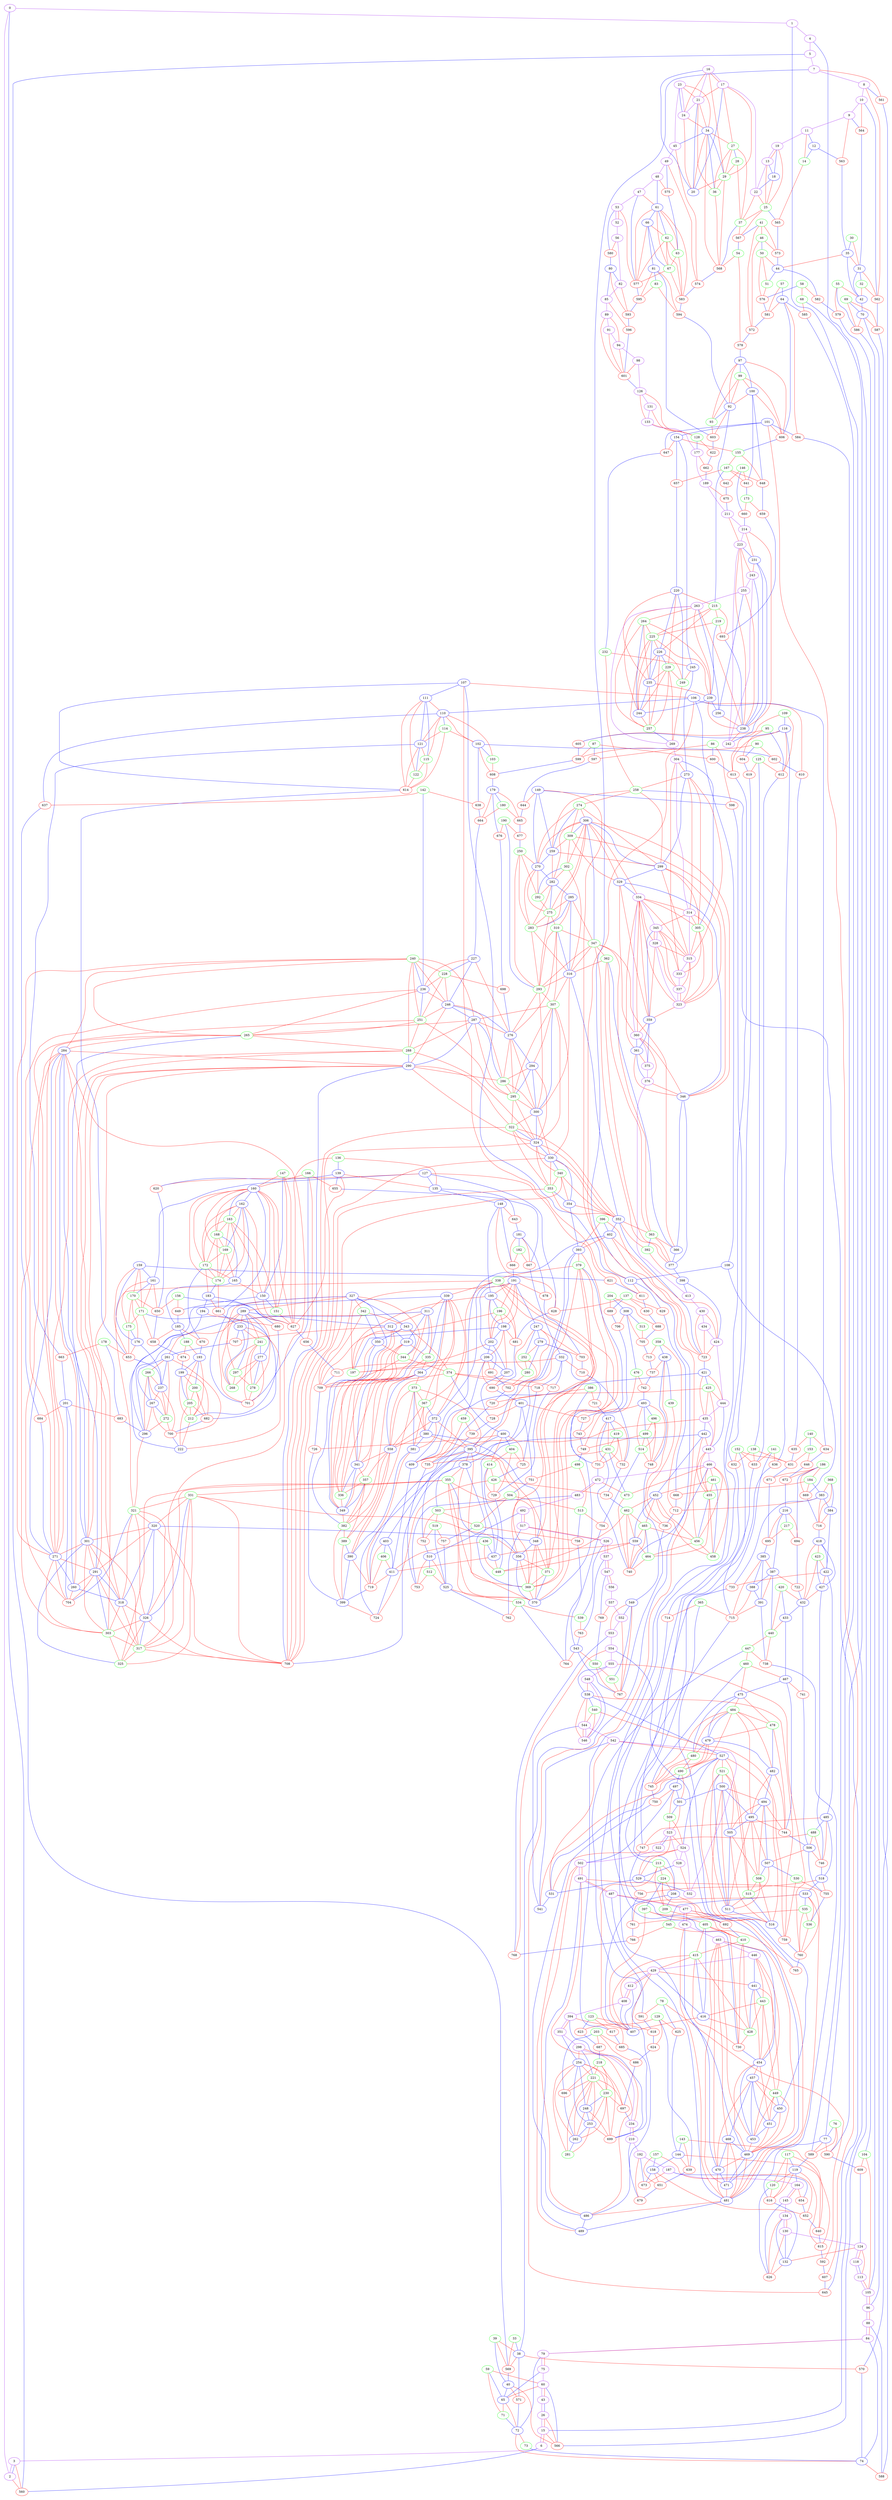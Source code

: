 digraph{
subgraph cluster_0 {
color = white
X50Y377I0 [label="0", pos="50,377!", color="purple"]
X57Y370I0 [label="1", pos="57,370!", color="purple"]
X57Y408I0 [label="2", pos="57,408!", color="purple"]
X58Y410I0 [label="3", pos="58,410!", color="purple"]
X64Y360I0 [label="4", pos="64,360!", color="purple"]
X72Y353I0 [label="5", pos="72,353!", color="purple"]
X75Y419I0 [label="6", pos="75,419!", color="purple"]
X79Y346I0 [label="7", pos="79,346!", color="purple"]
X80Y327I0 [label="8", pos="80,327!", color="purple"]
X81Y279I0 [label="9", pos="81,279!", color="purple"]
X81Y308I0 [label="10", pos="81,308!", color="purple"]
X85Y251I0 [label="11", pos="85,251!", color="purple"]
X88Y258I0 [label="12", pos="88,258!", color="blue"]
X90Y241I0 [label="13", pos="90,241!", color="purple"]
X90Y254I0 [label="14", pos="90,254!", color="green"]
X91Y420I0 [label="15", pos="91,420!", color="purple"]
X92Y212I0 [label="16", pos="92,212!", color="purple"]
X92Y217I0 [label="17", pos="92,217!", color="purple"]
X92Y240I0 [label="18", pos="92,240!", color="blue"]
X92Y244I0 [label="19", pos="92,244!", color="purple"]
X93Y213I0 [label="20", pos="93,213!", color="blue"]
X94Y210I0 [label="21", pos="94,210!", color="purple"]
X94Y233I0 [label="22", pos="94,233!", color="purple"]
X98Y206I0 [label="23", pos="98,206!", color="purple"]
X98Y207I0 [label="24", pos="98,207!", color="purple"]
X98Y241I0 [label="25", pos="98,241!", color="green"]
X98Y425I0 [label="26", pos="98,425!", color="purple"]
X99Y222I0 [label="27", pos="99,222!", color="green"]
X99Y223I0 [label="28", pos="99,223!", color="green"]
X100Y219I0 [label="29", pos="100,219!", color="green"]
X100Y317I0 [label="30", pos="100,317!", color="green"]
X100Y326I0 [label="31", pos="100,326!", color="blue"]
X100Y330I0 [label="32", pos="100,330!", color="green"]
X100Y387I0 [label="33", pos="100,387!", color="green"]
X101Y215I0 [label="34", pos="101,215!", color="blue"]
X101Y315I0 [label="35", pos="101,315!", color="blue"]
X102Y217I0 [label="36", pos="102,217!", color="green"]
X102Y235I0 [label="37", pos="102,235!", color="green"]
X102Y384I0 [label="38", pos="102,384!", color="blue"]
X102Y396I0 [label="39", pos="102,396!", color="green"]
X102Y401I0 [label="40", pos="102,401!", color="blue"]
X104Y269I0 [label="41", pos="104,269!", color="green"]
X104Y326I0 [label="42", pos="104,326!", color="blue"]
X105Y431I0 [label="43", pos="105,431!", color="purple"]
X106Y303I0 [label="44", pos="106,303!", color="blue"]
X107Y197I0 [label="45", pos="107,197!", color="purple"]
X107Y271I0 [label="46", pos="107,271!", color="green"]
X108Y162I0 [label="47", pos="108,162!", color="purple"]
X108Y176I0 [label="48", pos="108,176!", color="purple"]
X108Y194I0 [label="49", pos="108,194!", color="purple"]
X108Y294I0 [label="50", pos="108,294!", color="green"]
X108Y300I0 [label="51", pos="108,300!", color="green"]
X109Y126I0 [label="52", pos="109,126!", color="purple"]
X109Y141I0 [label="53", pos="109,141!", color="purple"]
X113Y215I0 [label="54", pos="113,215!", color="green"]
X113Y328I0 [label="55", pos="113,328!", color="green"]
X117Y115I0 [label="56", pos="117,115!", color="purple"]
X120Y278I0 [label="57", pos="120,278!", color="green"]
X120Y310I0 [label="58", pos="120,310!", color="green"]
X120Y421I0 [label="59", pos="120,421!", color="green"]
X120Y431I0 [label="60", pos="120,431!", color="purple"]
X121Y155I0 [label="61", pos="121,155!", color="blue"]
X122Y157I0 [label="62", pos="122,157!", color="green"]
X122Y161I0 [label="63", pos="122,161!", color="green"]
X122Y278I0 [label="64", pos="122,278!", color="blue"]
X122Y418I0 [label="65", pos="122,418!", color="blue"]
X123Y153I0 [label="66", pos="123,153!", color="blue"]
X124Y155I0 [label="67", pos="124,155!", color="green"]
X124Y306I0 [label="68", pos="124,306!", color="green"]
X124Y367I0 [label="69", pos="124,367!", color="green"]
X125Y365I0 [label="70", pos="125,365!", color="blue"]
X126Y413I0 [label="71", pos="126,413!", color="green"]
X127Y411I0 [label="72", pos="127,411!", color="blue"]
X132Y403I0 [label="73", pos="132,403!", color="green"]
X133Y401I0 [label="74", pos="133,401!", color="blue"]
X135Y431I0 [label="75", pos="135,431!", color="purple"]
X136Y319I0 [label="76", pos="136,319!", color="green"]
X137Y317I0 [label="77", pos="137,317!", color="blue"]
X145Y241I0 [label="78", pos="145,241!", color="green"]
X147Y427I0 [label="79", pos="147,427!", color="purple"]
X151Y89I0 [label="80", pos="151,89!", color="blue"]
X151Y113I0 [label="81", pos="151,113!", color="blue"]
X152Y91I0 [label="82", pos="152,91!", color="purple"]
X152Y115I0 [label="83", pos="152,115!", color="green"]
X154Y421I0 [label="84", pos="154,421!", color="purple"]
X160Y81I0 [label="85", pos="160,81!", color="purple"]
X162Y196I0 [label="86", pos="162,196!", color="green"]
X164Y217I0 [label="87", pos="164,217!", color="green"]
X165Y420I0 [label="88", pos="165,420!", color="purple"]
X172Y70I0 [label="89", pos="172,70!", color="purple"]
X172Y227I0 [label="90", pos="172,227!", color="green"]
X173Y69I0 [label="91", pos="173,69!", color="purple"]
X173Y103I0 [label="92", pos="173,103!", color="blue"]
X174Y105I0 [label="93", pos="174,105!", color="green"]
X175Y68I0 [label="94", pos="175,68!", color="purple"]
X176Y265I0 [label="95", pos="176,265!", color="green"]
X178Y420I0 [label="96", pos="178,420!", color="purple"]
X181Y107I0 [label="97", pos="181,107!", color="blue"]
X182Y66I0 [label="98", pos="182,66!", color="purple"]
X182Y109I0 [label="99", pos="182,109!", color="green"]
X184Y104I0 [label="100", pos="184,104!", color="blue"]
X186Y125I0 [label="101", pos="186,125!", color="blue"]
X189Y173I0 [label="102", pos="189,173!", color="blue"]
X190Y175I0 [label="103", pos="190,175!", color="green"]
X190Y410I0 [label="104", pos="190,410!", color="green"]
X191Y420I0 [label="105", pos="191,420!", color="purple"]
X195Y258I0 [label="106", pos="195,258!", color="blue"]
X197Y245I0 [label="107", pos="197,245!", color="blue"]
X198Y256I0 [label="108", pos="198,256!", color="blue"]
X198Y319I0 [label="109", pos="198,319!", color="green"]
X199Y171I0 [label="110", pos="199,171!", color="blue"]
X199Y183I0 [label="111", pos="199,183!", color="blue"]
X199Y248I0 [label="112", pos="199,248!", color="blue"]
X199Y419I0 [label="113", pos="199,419!", color="purple"]
X200Y173I0 [label="114", pos="200,173!", color="green"]
X200Y185I0 [label="115", pos="200,185!", color="green"]
X200Y316I0 [label="116", pos="200,316!", color="blue"]
X200Y385I0 [label="117", pos="200,385!", color="green"]
X200Y418I0 [label="118", pos="200,418!", color="purple"]
X201Y383I0 [label="119", pos="201,383!", color="blue"]
X202Y392I0 [label="120", pos="202,392!", color="green"]
X203Y177I0 [label="121", pos="203,177!", color="blue"]
X204Y179I0 [label="122", pos="204,179!", color="green"]
X204Y340I0 [label="123", pos="204,340!", color="green"]
X206Y419I0 [label="124", pos="206,419!", color="purple"]
X212Y311I0 [label="125", pos="212,311!", color="green"]
X214Y53I0 [label="126", pos="214,53!", color="purple"]
X214Y203I0 [label="127", pos="214,203!", color="blue"]
X216Y60I0 [label="128", pos="216,60!", color="green"]
X216Y365I0 [label="129", pos="216,365!", color="green"]
X216Y419I0 [label="130", pos="216,419!", color="purple"]
X217Y51I0 [label="131", pos="217,51!", color="purple"]
X217Y417I0 [label="132", pos="217,417!", color="blue"]
X220Y49I0 [label="133", pos="220,49!", color="purple"]
X222Y419I0 [label="134", pos="222,419!", color="purple"]
X225Y237I0 [label="135", pos="225,237!", color="blue"]
X226Y231I0 [label="136", pos="226,231!", color="green"]
X226Y262I0 [label="137", pos="226,262!", color="green"]
X226Y322I0 [label="138", pos="226,322!", color="green"]
X227Y229I0 [label="139", pos="227,229!", color="blue"]
X228Y303I0 [label="140", pos="228,303!", color="green"]
X228Y335I0 [label="141", pos="228,335!", color="green"]
X230Y152I0 [label="142", pos="230,152!", color="green"]
X230Y389I0 [label="143", pos="230,389!", color="green"]
X231Y387I0 [label="144", pos="231,387!", color="blue"]
X232Y419I0 [label="145", pos="232,419!", color="purple"]
X234Y70I0 [label="146", pos="234,70!", color="green"]
X234Y216I0 [label="147", pos="234,216!", color="green"]
X234Y252I0 [label="148", pos="234,252!", color="blue"]
X236Y119I0 [label="149", pos="236,119!", color="blue"]
X236Y216I0 [label="150", pos="236,216!", color="blue"]
X236Y219I0 [label="151", pos="236,219!", color="green"]
X237Y321I0 [label="152", pos="237,321!", color="green"]
X238Y310I0 [label="153", pos="238,310!", color="green"]
X239Y95I0 [label="154", pos="239,95!", color="blue"]
X240Y88I0 [label="155", pos="240,88!", color="green"]
X240Y196I0 [label="156", pos="240,196!", color="green"]
X240Y397I0 [label="157", pos="240,397!", color="green"]
X241Y395I0 [label="158", pos="241,395!", color="blue"]
X243Y176I0 [label="159", pos="243,176!", color="blue"]
X243Y217I0 [label="160", pos="243,217!", color="blue"]
X244Y180I0 [label="161", pos="244,180!", color="blue"]
X244Y216I0 [label="162", pos="244,216!", color="blue"]
X244Y219I0 [label="163", pos="244,219!", color="green"]
X244Y419I0 [label="164", pos="244,419!", color="purple"]
X245Y211I0 [label="165", pos="245,211!", color="blue"]
X245Y231I0 [label="166", pos="245,231!", color="green"]
X246Y82I0 [label="167", pos="246,82!", color="green"]
X246Y213I0 [label="168", pos="246,213!", color="green"]
X246Y216I0 [label="169", pos="246,216!", color="green"]
X248Y180I0 [label="170", pos="248,180!", color="green"]
X249Y182I0 [label="171", pos="249,182!", color="green"]
X249Y217I0 [label="172", pos="249,217!", color="green"]
X250Y70I0 [label="173", pos="250,70!", color="green"]
X251Y221I0 [label="174", pos="251,221!", color="green"]
X252Y177I0 [label="175", pos="252,177!", color="green"]
X253Y175I0 [label="176", pos="253,175!", color="blue"]
X254Y37I0 [label="177", pos="254,37!", color="purple"]
X254Y164I0 [label="178", pos="254,164!", color="green"]
X256Y132I0 [label="179", pos="256,132!", color="blue"]
X256Y134I0 [label="180", pos="256,134!", color="green"]
X256Y252I0 [label="181", pos="256,252!", color="blue"]
X256Y253I0 [label="182", pos="256,253!", color="green"]
X258Y221I0 [label="183", pos="258,221!", color="blue"]
X258Y302I0 [label="184", pos="258,302!", color="green"]
X259Y196I0 [label="185", pos="259,196!", color="blue"]
X259Y313I0 [label="186", pos="259,313!", color="green"]
X259Y419I0 [label="187", pos="259,419!", color="purple"]
X266Y194I0 [label="188", pos="266,194!", color="green"]
X270Y37I0 [label="189", pos="270,37!", color="purple"]
X270Y126I0 [label="190", pos="270,126!", color="green"]
X273Y263I0 [label="191", pos="273,263!", color="blue"]
X274Y418I0 [label="192", pos="274,418!", color="purple"]
X276Y196I0 [label="193", pos="276,196!", color="blue"]
X276Y218I0 [label="194", pos="276,218!", color="blue"]
X276Y274I0 [label="195", pos="276,274!", color="blue"]
X276Y275I0 [label="196", pos="276,275!", color="green"]
X277Y272I0 [label="197", pos="277,272!", color="green"]
X277Y273I0 [label="198", pos="277,273!", color="blue"]
X278Y193I0 [label="199", pos="278,193!", color="blue"]
X278Y196I0 [label="200", pos="278,196!", color="green"]
X279Y158I0 [label="201", pos="279,158!", color="blue"]
X279Y273I0 [label="202", pos="279,273!", color="blue"]
X280Y390I0 [label="203", pos="280,390!", color="green"]
X282Y294I0 [label="204", pos="282,294!", color="green"]
X284Y194I0 [label="205", pos="284,194!", color="green"]
X284Y274I0 [label="206", pos="284,274!", color="blue"]
X284Y276I0 [label="207", pos="284,276!", color="blue"]
X284Y371I0 [label="208", pos="284,371!", color="blue"]
X285Y370I0 [label="209", pos="285,370!", color="green"]
X286Y418I0 [label="210", pos="286,418!", color="purple"]
X288Y35I0 [label="211", pos="288,35!", color="purple"]
X288Y196I0 [label="212", pos="288,196!", color="green"]
X288Y380I0 [label="213", pos="288,380!", color="green"]
X290Y35I0 [label="214", pos="290,35!", color="purple"]
X290Y67I0 [label="215", pos="290,67!", color="green"]
X290Y336I0 [label="216", pos="290,336!", color="blue"]
X290Y337I0 [label="217", pos="290,337!", color="green"]
X290Y400I0 [label="218", pos="290,400!", color="green"]
X292Y62I0 [label="219", pos="292,62!", color="green"]
X292Y75I0 [label="220", pos="292,75!", color="blue"]
X292Y404I0 [label="221", pos="292,404!", color="green"]
X293Y201I0 [label="222", pos="293,201!", color="blue"]
X294Y41I0 [label="223", pos="294,41!", color="purple"]
X294Y370I0 [label="224", pos="294,370!", color="green"]
X296Y66I0 [label="225", pos="296,66!", color="green"]
X296Y71I0 [label="226", pos="296,71!", color="blue"]
X296Y138I0 [label="227", pos="296,138!", color="blue"]
X296Y140I0 [label="228", pos="296,140!", color="green"]
X297Y72I0 [label="229", pos="297,72!", color="green"]
X297Y403I0 [label="230", pos="297,403!", color="green"]
X298Y39I0 [label="231", pos="298,39!", color="blue"]
X298Y94I0 [label="232", pos="298,94!", color="green"]
X298Y218I0 [label="233", pos="298,218!", color="blue"]
X298Y418I0 [label="234", pos="298,418!", color="purple"]
X299Y67I0 [label="235", pos="299,67!", color="blue"]
X299Y145I0 [label="236", pos="299,145!", color="blue"]
X299Y184I0 [label="237", pos="299,184!", color="blue"]
X300Y42I0 [label="238", pos="300,42!", color="blue"]
X300Y59I0 [label="239", pos="300,59!", color="blue"]
X300Y147I0 [label="240", pos="300,147!", color="green"]
X300Y224I0 [label="241", pos="300,224!", color="green"]
X301Y35I0 [label="242", pos="301,35!", color="purple"]
X301Y42I0 [label="243", pos="301,42!", color="purple"]
X301Y65I0 [label="244", pos="301,65!", color="blue"]
X301Y87I0 [label="245", pos="301,87!", color="blue"]
X301Y138I0 [label="246", pos="301,138!", color="blue"]
X301Y260I0 [label="247", pos="301,260!", color="blue"]
X301Y404I0 [label="248", pos="301,404!", color="blue"]
X302Y78I0 [label="249", pos="302,78!", color="green"]
X302Y121I0 [label="250", pos="302,121!", color="green"]
X302Y145I0 [label="251", pos="302,145!", color="green"]
X302Y262I0 [label="252", pos="302,262!", color="green"]
X302Y403I0 [label="253", pos="302,403!", color="blue"]
X302Y405I0 [label="254", pos="302,405!", color="blue"]
X303Y49I0 [label="255", pos="303,49!", color="purple"]
X303Y55I0 [label="256", pos="303,55!", color="blue"]
X303Y72I0 [label="257", pos="303,72!", color="green"]
X303Y98I0 [label="258", pos="303,98!", color="green"]
X303Y105I0 [label="259", pos="303,105!", color="blue"]
X303Y159I0 [label="260", pos="303,159!", color="blue"]
X303Y185I0 [label="261", pos="303,185!", color="blue"]
X303Y402I0 [label="262", pos="303,402!", color="blue"]
X304Y57I0 [label="263", pos="304,57!", color="purple"]
X304Y64I0 [label="264", pos="304,64!", color="green"]
X304Y151I0 [label="265", pos="304,151!", color="green"]
X304Y183I0 [label="266", pos="304,183!", color="green"]
X304Y184I0 [label="267", pos="304,184!", color="blue"]
X304Y216I0 [label="268", pos="304,216!", color="green"]
X305Y74I0 [label="269", pos="305,74!", color="purple"]
X305Y112I0 [label="270", pos="305,112!", color="blue"]
X305Y157I0 [label="271", pos="305,157!", color="blue"]
X305Y184I0 [label="272", pos="305,184!", color="green"]
X306Y90I0 [label="273", pos="306,90!", color="blue"]
X306Y104I0 [label="274", pos="306,104!", color="green"]
X306Y116I0 [label="275", pos="306,116!", color="green"]
X306Y133I0 [label="276", pos="306,133!", color="blue"]
X306Y222I0 [label="277", pos="306,222!", color="blue"]
X306Y223I0 [label="278", pos="306,223!", color="green"]
X306Y260I0 [label="279", pos="306,260!", color="blue"]
X306Y262I0 [label="280", pos="306,262!", color="green"]
X306Y402I0 [label="281", pos="306,402!", color="green"]
X307Y114I0 [label="282", pos="307,114!", color="blue"]
X307Y118I0 [label="283", pos="307,118!", color="green"]
X307Y156I0 [label="284", pos="307,156!", color="blue"]
X308Y118I0 [label="285", pos="308,118!", color="blue"]
X308Y141I0 [label="286", pos="308,141!", color="green"]
X308Y142I0 [label="287", pos="308,142!", color="blue"]
X308Y147I0 [label="288", pos="308,147!", color="green"]
X308Y220I0 [label="289", pos="308,220!", color="blue"]
X309Y145I0 [label="290", pos="309,145!", color="blue"]
X309Y157I0 [label="291", pos="309,157!", color="blue"]
X310Y114I0 [label="292", pos="310,114!", color="green"]
X310Y126I0 [label="293", pos="310,126!", color="green"]
X310Y135I0 [label="294", pos="310,135!", color="blue"]
X310Y138I0 [label="295", pos="310,138!", color="green"]
X310Y176I0 [label="296", pos="310,176!", color="blue"]
X310Y219I0 [label="297", pos="310,219!", color="green"]
X310Y418I0 [label="298", pos="310,418!", color="purple"]
X311Y96I0 [label="299", pos="311,96!", color="blue"]
X311Y134I0 [label="300", pos="311,134!", color="blue"]
X311Y153I0 [label="301", pos="311,153!", color="blue"]
X312Y114I0 [label="302", pos="312,114!", color="green"]
X312Y157I0 [label="303", pos="312,157!", color="green"]
X313Y81I0 [label="304", pos="313,81!", color="purple"]
X313Y91I0 [label="305", pos="313,91!", color="green"]
X313Y108I0 [label="306", pos="313,108!", color="blue"]
X313Y133I0 [label="307", pos="313,133!", color="green"]
X313Y299I0 [label="308", pos="313,299!", color="blue"]
X314Y107I0 [label="309", pos="314,107!", color="green"]
X314Y125I0 [label="310", pos="314,125!", color="green"]
X314Y188I0 [label="311", pos="314,188!", color="blue"]
X314Y195I0 [label="312", pos="314,195!", color="blue"]
X314Y301I0 [label="313", pos="314,301!", color="green"]
X315Y90I0 [label="314", pos="315,90!", color="purple"]
X315Y91I0 [label="315", pos="315,91!", color="purple"]
X315Y123I0 [label="316", pos="315,123!", color="blue"]
X315Y158I0 [label="317", pos="315,158!", color="green"]
X315Y162I0 [label="318", pos="315,162!", color="blue"]
X315Y191I0 [label="319", pos="315,191!", color="blue"]
X316Y162I0 [label="320", pos="316,162!", color="blue"]
X316Y170I0 [label="321", pos="316,170!", color="green"]
X317Y143I0 [label="322", pos="317,143!", color="green"]
X318Y92I0 [label="323", pos="318,92!", color="purple"]
X318Y141I0 [label="324", pos="318,141!", color="blue"]
X318Y156I0 [label="325", pos="318,156!", color="green"]
X318Y160I0 [label="326", pos="318,160!", color="blue"]
X318Y220I0 [label="327", pos="318,220!", color="blue"]
X319Y92I0 [label="328", pos="319,92!", color="purple"]
X319Y101I0 [label="329", pos="319,101!", color="blue"]
X319Y142I0 [label="330", pos="319,142!", color="blue"]
X319Y160I0 [label="331", pos="319,160!", color="green"]
X319Y241I0 [label="332", pos="319,241!", color="blue"]
X320Y84I0 [label="333", pos="320,84!", color="purple"]
X320Y97I0 [label="334", pos="320,97!", color="purple"]
X320Y185I0 [label="335", pos="320,185!", color="green"]
X320Y195I0 [label="336", pos="320,195!", color="green"]
X321Y85I0 [label="337", pos="321,85!", color="purple"]
X321Y174I0 [label="338", pos="321,174!", color="green"]
X321Y183I0 [label="339", pos="321,183!", color="blue"]
X322Y140I0 [label="340", pos="322,140!", color="green"]
X322Y192I0 [label="341", pos="322,192!", color="blue"]
X322Y216I0 [label="342", pos="322,216!", color="green"]
X322Y220I0 [label="343", pos="322,220!", color="blue"]
X322Y221I0 [label="344", pos="322,221!", color="green"]
X323Y87I0 [label="345", pos="323,87!", color="purple"]
X323Y108I0 [label="346", pos="323,108!", color="blue"]
X324Y124I0 [label="347", pos="324,124!", color="green"]
X324Y167I0 [label="348", pos="324,167!", color="blue"]
X324Y195I0 [label="349", pos="324,195!", color="blue"]
X324Y216I0 [label="350", pos="324,216!", color="blue"]
X324Y418I0 [label="351", pos="324,418!", color="purple"]
X325Y135I0 [label="352", pos="325,135!", color="blue"]
X325Y144I0 [label="353", pos="325,144!", color="green"]
X326Y146I0 [label="354", pos="326,146!", color="blue"]
X326Y162I0 [label="355", pos="326,162!", color="green"]
X326Y165I0 [label="356", pos="326,165!", color="blue"]
X326Y196I0 [label="357", pos="326,196!", color="green"]
X326Y312I0 [label="358", pos="326,312!", color="green"]
X327Y95I0 [label="359", pos="327,95!", color="blue"]
X327Y102I0 [label="360", pos="327,102!", color="purple"]
X328Y102I0 [label="361", pos="328,102!", color="blue"]
X328Y121I0 [label="362", pos="328,121!", color="green"]
X328Y126I0 [label="363", pos="328,126!", color="green"]
X328Y187I0 [label="364", pos="328,187!", color="blue"]
X328Y368I0 [label="365", pos="328,368!", color="green"]
X329Y119I0 [label="366", pos="329,119!", color="blue"]
X329Y178I0 [label="367", pos="329,178!", color="green"]
X329Y328I0 [label="368", pos="329,328!", color="green"]
X330Y161I0 [label="369", pos="330,161!", color="green"]
X330Y166I0 [label="370", pos="330,166!", color="blue"]
X330Y167I0 [label="371", pos="330,167!", color="green"]
X330Y177I0 [label="372", pos="330,177!", color="blue"]
X330Y181I0 [label="373", pos="330,181!", color="green"]
X330Y228I0 [label="374", pos="330,228!", color="green"]
X331Y97I0 [label="375", pos="331,97!", color="purple"]
X331Y107I0 [label="376", pos="331,107!", color="purple"]
X331Y117I0 [label="377", pos="331,117!", color="blue"]
X331Y159I0 [label="378", pos="331,159!", color="blue"]
X331Y166I0 [label="379", pos="331,166!", color="green"]
X331Y177I0 [label="380", pos="331,177!", color="blue"]
X332Y179I0 [label="381", pos="332,179!", color="blue"]
X332Y192I0 [label="382", pos="332,192!", color="green"]
X332Y326I0 [label="383", pos="332,326!", color="blue"]
X332Y328I0 [label="384", pos="332,328!", color="blue"]
X332Y355I0 [label="385", pos="332,355!", color="blue"]
X333Y257I0 [label="386", pos="333,257!", color="green"]
X333Y351I0 [label="387", pos="333,351!", color="blue"]
X333Y353I0 [label="388", pos="333,353!", color="blue"]
X334Y189I0 [label="389", pos="334,189!", color="green"]
X335Y187I0 [label="390", pos="335,187!", color="blue"]
X335Y355I0 [label="391", pos="335,355!", color="blue"]
X336Y130I0 [label="392", pos="336,130!", color="green"]
X336Y162I0 [label="393", pos="336,162!", color="blue"]
X337Y418I0 [label="394", pos="337,418!", color="purple"]
X339Y165I0 [label="395", pos="339,165!", color="blue"]
X340Y150I0 [label="396", pos="340,150!", color="green"]
X340Y402I0 [label="397", pos="340,402!", color="green"]
X342Y125I0 [label="398", pos="342,125!", color="blue"]
X342Y193I0 [label="399", pos="342,193!", color="blue"]
X342Y217I0 [label="400", pos="342,217!", color="blue"]
X342Y282I0 [label="401", pos="342,282!", color="blue"]
X343Y150I0 [label="402", pos="343,150!", color="blue"]
X344Y174I0 [label="403", pos="344,174!", color="blue"]
X344Y219I0 [label="404", pos="344,219!", color="green"]
X344Y398I0 [label="405", pos="344,398!", color="green"]
X345Y174I0 [label="406", pos="345,174!", color="green"]
X347Y415I0 [label="407", pos="347,415!", color="blue"]
X347Y417I0 [label="408", pos="347,417!", color="purple"]
X348Y159I0 [label="409", pos="348,159!", color="blue"]
X348Y398I0 [label="410", pos="348,398!", color="green"]
X349Y178I0 [label="411", pos="349,178!", color="blue"]
X349Y415I0 [label="412", pos="349,415!", color="purple"]
X350Y130I0 [label="413", pos="350,130!", color="purple"]
X350Y214I0 [label="414", pos="350,214!", color="green"]
X350Y402I0 [label="415", pos="350,402!", color="green"]
X350Y405I0 [label="416", pos="350,405!", color="blue"]
X351Y243I0 [label="417", pos="351,243!", color="blue"]
X351Y337I0 [label="418", pos="351,337!", color="blue"]
X352Y245I0 [label="419", pos="352,245!", color="green"]
X352Y350I0 [label="420", pos="352,350!", color="green"]
X353Y157I0 [label="421", pos="353,157!", color="blue"]
X353Y334I0 [label="422", pos="353,334!", color="blue"]
X353Y340I0 [label="423", pos="353,340!", color="green"]
X354Y147I0 [label="424", pos="354,147!", color="purple"]
X354Y160I0 [label="425", pos="354,160!", color="green"]
X354Y216I0 [label="426", pos="354,216!", color="green"]
X354Y339I0 [label="427", pos="354,339!", color="blue"]
X354Y399I0 [label="428", pos="354,399!", color="green"]
X355Y409I0 [label="429", pos="355,409!", color="purple"]
X356Y141I0 [label="430", pos="356,141!", color="purple"]
X356Y244I0 [label="431", pos="356,244!", color="green"]
X357Y346I0 [label="432", pos="357,346!", color="blue"]
X357Y349I0 [label="433", pos="357,349!", color="blue"]
X358Y142I0 [label="434", pos="358,142!", color="purple"]
X358Y164I0 [label="435", pos="358,164!", color="purple"]
X358Y186I0 [label="436", pos="358,186!", color="green"]
X358Y188I0 [label="437", pos="358,188!", color="blue"]
X358Y310I0 [label="438", pos="358,310!", color="blue"]
X358Y312I0 [label="439", pos="358,312!", color="green"]
X358Y358I0 [label="440", pos="358,358!", color="green"]
X359Y403I0 [label="441", pos="359,403!", color="blue"]
X360Y174I0 [label="442", pos="360,174!", color="blue"]
X360Y400I0 [label="443", pos="360,400!", color="green"]
X362Y157I0 [label="444", pos="362,157!", color="purple"]
X362Y166I0 [label="445", pos="362,166!", color="purple"]
X363Y406I0 [label="446", pos="363,406!", color="purple"]
X364Y362I0 [label="447", pos="364,362!", color="green"]
X366Y187I0 [label="448", pos="366,187!", color="green"]
X366Y395I0 [label="449", pos="366,395!", color="green"]
X367Y393I0 [label="450", pos="367,393!", color="blue"]
X368Y394I0 [label="451", pos="368,394!", color="blue"]
X369Y180I0 [label="452", pos="369,180!", color="blue"]
X369Y398I0 [label="453", pos="369,398!", color="blue"]
X369Y400I0 [label="454", pos="369,400!", color="blue"]
X370Y170I0 [label="455", pos="370,170!", color="green"]
X370Y171I0 [label="456", pos="370,171!", color="green"]
X371Y395I0 [label="457", pos="371,395!", color="blue"]
X372Y169I0 [label="458", pos="372,169!", color="green"]
X372Y254I0 [label="459", pos="372,254!", color="green"]
X372Y358I0 [label="460", pos="372,358!", color="green"]
X373Y169I0 [label="461", pos="373,169!", color="green"]
X373Y185I0 [label="462", pos="373,185!", color="green"]
X374Y405I0 [label="463", pos="374,405!", color="purple"]
X375Y178I0 [label="464", pos="375,178!", color="green"]
X375Y179I0 [label="465", pos="375,179!", color="green"]
X376Y167I0 [label="466", pos="376,167!", color="purple"]
X377Y351I0 [label="467", pos="377,351!", color="blue"]
X378Y396I0 [label="468", pos="378,396!", color="blue"]
X379Y395I0 [label="469", pos="379,395!", color="blue"]
X379Y397I0 [label="470", pos="379,397!", color="blue"]
X380Y396I0 [label="471", pos="380,396!", color="blue"]
X383Y167I0 [label="472", pos="383,167!", color="purple"]
X384Y174I0 [label="473", pos="384,174!", color="green"]
X384Y405I0 [label="474", pos="384,405!", color="purple"]
X387Y358I0 [label="475", pos="387,358!", color="blue"]
X388Y284I0 [label="476", pos="388,284!", color="green"]
X389Y405I0 [label="477", pos="389,405!", color="purple"]
X390Y350I0 [label="478", pos="390,350!", color="green"]
X391Y357I0 [label="479", pos="391,357!", color="blue"]
X392Y364I0 [label="480", pos="392,364!", color="green"]
X392Y397I0 [label="481", pos="392,397!", color="blue"]
X393Y351I0 [label="482", pos="393,351!", color="blue"]
X394Y167I0 [label="483", pos="394,167!", color="purple"]
X394Y358I0 [label="484", pos="394,358!", color="green"]
X395Y321I0 [label="485", pos="395,321!", color="blue"]
X395Y389I0 [label="486", pos="395,389!", color="blue"]
X395Y400I0 [label="487", pos="395,400!", color="purple"]
X396Y323I0 [label="488", pos="396,323!", color="green"]
X396Y390I0 [label="489", pos="396,390!", color="blue"]
X398Y363I0 [label="490", pos="398,363!", color="green"]
X399Y395I0 [label="491", pos="399,395!", color="purple"]
X401Y167I0 [label="492", pos="401,167!", color="purple"]
X401Y281I0 [label="493", pos="401,281!", color="blue"]
X401Y348I0 [label="494", pos="401,348!", color="blue"]
X401Y350I0 [label="495", pos="401,350!", color="blue"]
X402Y283I0 [label="496", pos="402,283!", color="green"]
X402Y370I0 [label="497", pos="402,370!", color="blue"]
X404Y262I0 [label="498", pos="404,262!", color="green"]
X404Y276I0 [label="499", pos="404,276!", color="green"]
X405Y354I0 [label="500", pos="405,354!", color="blue"]
X405Y365I0 [label="501", pos="405,365!", color="blue"]
X405Y388I0 [label="502", pos="405,388!", color="purple"]
X406Y234I0 [label="503", pos="406,234!", color="green"]
X406Y247I0 [label="504", pos="406,247!", color="green"]
X406Y353I0 [label="505", pos="406,353!", color="blue"]
X407Y331I0 [label="506", pos="407,331!", color="blue"]
X408Y342I0 [label="507", pos="408,342!", color="blue"]
X408Y347I0 [label="508", pos="408,347!", color="green"]
X408Y367I0 [label="509", pos="408,367!", color="green"]
X409Y209I0 [label="510", pos="409,209!", color="blue"]
X409Y353I0 [label="511", pos="409,353!", color="blue"]
X410Y211I0 [label="512", pos="410,211!", color="green"]
X410Y264I0 [label="513", pos="410,264!", color="green"]
X410Y278I0 [label="514", pos="410,278!", color="green"]
X410Y347I0 [label="515", pos="410,347!", color="green"]
X410Y350I0 [label="516", pos="410,350!", color="blue"]
X411Y167I0 [label="517", pos="411,167!", color="purple"]
X411Y315I0 [label="518", pos="411,315!", color="blue"]
X412Y230I0 [label="519", pos="412,230!", color="green"]
X412Y247I0 [label="520", pos="412,247!", color="green"]
X412Y354I0 [label="521", pos="412,354!", color="green"]
X412Y378I0 [label="522", pos="412,378!", color="purple"]
X414Y368I0 [label="523", pos="414,368!", color="purple"]
X416Y366I0 [label="524", pos="416,366!", color="purple"]
X419Y206I0 [label="525", pos="419,206!", color="blue"]
X420Y167I0 [label="526", pos="420,167!", color="purple"]
X420Y353I0 [label="527", pos="420,353!", color="blue"]
X421Y373I0 [label="528", pos="421,373!", color="purple"]
X422Y370I0 [label="529", pos="422,370!", color="blue"]
X424Y324I0 [label="530", pos="424,324!", color="green"]
X424Y359I0 [label="531", pos="424,359!", color="blue"]
X424Y370I0 [label="532", pos="424,370!", color="purple"]
X425Y303I0 [label="533", pos="425,303!", color="blue"]
X426Y193I0 [label="534", pos="426,193!", color="green"]
X426Y305I0 [label="535", pos="426,305!", color="green"]
X428Y310I0 [label="536", pos="428,310!", color="green"]
X430Y167I0 [label="537", pos="430,167!", color="purple"]
X431Y335I0 [label="538", pos="431,335!", color="blue"]
X432Y197I0 [label="539", pos="432,197!", color="green"]
X432Y338I0 [label="540", pos="432,338!", color="green"]
X432Y351I0 [label="541", pos="432,351!", color="blue"]
X432Y353I0 [label="542", pos="432,353!", color="purple"]
X435Y229I0 [label="543", pos="435,229!", color="blue"]
X435Y344I0 [label="544", pos="435,344!", color="purple"]
X436Y286I0 [label="545", pos="436,286!", color="green"]
X436Y342I0 [label="546", pos="436,342!", color="purple"]
X439Y167I0 [label="547", pos="439,167!", color="purple"]
X440Y329I0 [label="548", pos="440,329!", color="purple"]
X441Y249I0 [label="549", pos="441,249!", color="blue"]
X443Y238I0 [label="550", pos="443,238!", color="green"]
X443Y240I0 [label="551", pos="443,240!", color="green"]
X443Y251I0 [label="552", pos="443,251!", color="purple"]
X443Y255I0 [label="553", pos="443,255!", color="purple"]
X443Y271I0 [label="554", pos="443,271!", color="purple"]
X443Y306I0 [label="555", pos="443,306!", color="purple"]
X449Y169I0 [label="556", pos="449,169!", color="purple"]
X453Y192I0 [label="557", pos="453,192!", color="purple"]
X330Y187I0 [label="558", pos="330,187!", color="blue"]
X370Y182I0 [label="559", pos="370,182!", color="blue"]
X60Y402I0 [label="560", pos="60,402!", color="red"]
X86Y339I0 [label="561", pos="86,339!", color="red"]
X88Y325I0 [label="562", pos="88,325!", color="red"]
X89Y279I0 [label="563", pos="89,279!", color="red"]
X88Y306I0 [label="564", pos="88,306!", color="red"]
X97Y254I0 [label="565", pos="97,254!", color="red"]
X98Y412I0 [label="566", pos="98,412!", color="red"]
X105Y243I0 [label="567", pos="105,243!", color="red"]
X105Y221I0 [label="568", pos="105,221!", color="red"]
X94Y392I0 [label="569", pos="94,392!", color="red"]
X110Y376I0 [label="570", pos="110,376!", color="red"]
X110Y393I0 [label="571", pos="110,393!", color="red"]
X112Y263I0 [label="572", pos="112,263!", color="red"]
X97Y269I0 [label="573", pos="97,269!", color="red"]
X113Y200I0 [label="574", pos="113,200!", color="red"]
X113Y179I0 [label="575", pos="113,179!", color="red"]
X115Y294I0 [label="576", pos="115,294!", color="red"]
X117Y144I0 [label="577", pos="117,144!", color="red"]
X118Y216I0 [label="578", pos="118,216!", color="red"]
X120Y326I0 [label="579", pos="120,326!", color="red"]
X123Y121I0 [label="580", pos="123,121!", color="red"]
X115Y278I0 [label="581", pos="115,278!", color="red"]
X114Y315I0 [label="582", pos="114,315!", color="red"]
X129Y159I0 [label="583", pos="129,159!", color="red"]
X130Y271I0 [label="584", pos="130,271!", color="red"]
X130Y305I0 [label="585", pos="130,305!", color="red"]
X132Y359I0 [label="586", pos="132,359!", color="red"]
X118Y369I0 [label="587", pos="118,369!", color="red"]
X140Y394I0 [label="588", pos="140,394!", color="red"]
X144Y313I0 [label="589", pos="144,313!", color="red"]
X129Y320I0 [label="590", pos="129,320!", color="red"]
X151Y241I0 [label="591", pos="151,241!", color="red"]
X139Y239I0 [label="592", pos="139,239!", color="red"]
X157Y96I0 [label="593", pos="157,96!", color="red"]
X157Y119I0 [label="594", pos="157,119!", color="red"]
X145Y108I0 [label="595", pos="145,108!", color="red"]
X166Y87I0 [label="596", pos="166,87!", color="red"]
X166Y198I0 [label="597", pos="166,198!", color="red"]
X157Y193I0 [label="598", pos="157,193!", color="red"]
X167Y221I0 [label="599", pos="167,221!", color="red"]
X159Y217I0 [label="600", pos="159,217!", color="red"]
X178Y77I0 [label="601", pos="178,77!", color="red"]
X177Y227I0 [label="602", pos="177,227!", color="red"]
X167Y98I0 [label="603", pos="167,98!", color="red"]
X179Y261I0 [label="604", pos="179,261!", color="red"]
X170Y266I0 [label="605", pos="170,266!", color="red"]
X186Y113I0 [label="606", pos="186,113!", color="red"]
X192Y131I0 [label="607", pos="192,131!", color="red"]
X183Y171I0 [label="608", pos="183,171!", color="red"]
X195Y406I0 [label="609", pos="195,406!", color="red"]
X189Y263I0 [label="610", pos="189,263!", color="red"]
X205Y239I0 [label="611", pos="205,239!", color="red"]
X205Y311I0 [label="612", pos="205,311!", color="red"]
X194Y323I0 [label="613", pos="194,323!", color="red"]
X205Y186I0 [label="614", pos="205,186!", color="red"]
X208Y377I0 [label="615", pos="208,377!", color="red"]
X194Y391I0 [label="616", pos="194,391!", color="red"]
X208Y335I0 [label="617", pos="208,335!", color="red"]
X199Y342I0 [label="618", pos="199,342!", color="red"]
X215Y307I0 [label="619", pos="215,307!", color="red"]
X222Y203I0 [label="620", pos="222,203!", color="red"]
X207Y199I0 [label="621", pos="207,199!", color="red"]
X219Y63I0 [label="622", pos="219,63!", color="red"]
X223Y357I0 [label="623", pos="223,357!", color="red"]
X219Y361I0 [label="624", pos="219,361!", color="red"]
X212Y369I0 [label="625", pos="212,369!", color="red"]
X223Y411I0 [label="626", pos="223,411!", color="red"]
X234Y224I0 [label="627", pos="234,224!", color="red"]
X229Y257I0 [label="628", pos="229,257!", color="red"]
X218Y270I0 [label="629", pos="218,270!", color="red"]
X223Y265I0 [label="630", pos="223,265!", color="red"]
X234Y314I0 [label="631", pos="234,314!", color="red"]
X229Y319I0 [label="632", pos="229,319!", color="red"]
X225Y327I0 [label="633", pos="225,327!", color="red"]
X231Y299I0 [label="634", pos="231,299!", color="red"]
X224Y306I0 [label="635", pos="224,306!", color="red"]
X223Y338I0 [label="636", pos="223,338!", color="red"]
X230Y156I0 [label="637", pos="230,156!", color="red"]
X225Y147I0 [label="638", pos="225,147!", color="red"]
X235Y383I0 [label="639", pos="235,383!", color="red"]
X226Y393I0 [label="640", pos="226,393!", color="red"]
X234Y75I0 [label="641", pos="234,75!", color="red"]
X230Y67I0 [label="642", pos="230,67!", color="red"]
X235Y245I0 [label="643", pos="235,245!", color="red"]
X237Y127I0 [label="644", pos="237,127!", color="red"]
X231Y113I0 [label="645", pos="231,113!", color="red"]
X241Y306I0 [label="646", pos="241,306!", color="red"]
X242Y102I0 [label="647", pos="242,102!", color="red"]
X240Y81I0 [label="648", pos="240,81!", color="red"]
X244Y200I0 [label="649", pos="244,200!", color="red"]
X237Y191I0 [label="650", pos="237,191!", color="red"]
X246Y391I0 [label="651", pos="246,391!", color="red"]
X236Y401I0 [label="652", pos="236,401!", color="red"]
X243Y169I0 [label="653", pos="243,169!", color="red"]
X249Y412I0 [label="654", pos="249,412!", color="red"]
X238Y238I0 [label="655", pos="238,238!", color="red"]
X242Y234I0 [label="656", pos="242,234!", color="red"]
X248Y88I0 [label="657", pos="248,88!", color="red"]
X250Y188I0 [label="658", pos="250,188!", color="red"]
X253Y73I0 [label="659", pos="253,73!", color="red"]
X246Y66I0 [label="660", pos="246,66!", color="red"]
X250Y226I0 [label="661", pos="250,226!", color="red"]
X259Y43I0 [label="662", pos="259,43!", color="red"]
X251Y159I0 [label="663", pos="251,159!", color="red"]
X256Y139I0 [label="664", pos="256,139!", color="red"]
X256Y125I0 [label="665", pos="256,125!", color="red"]
X253Y257I0 [label="666", pos="253,257!", color="red"]
X259Y247I0 [label="667", pos="259,247!", color="red"]
X259Y297I0 [label="668", pos="259,297!", color="red"]
X256Y306I0 [label="669", pos="256,306!", color="red"]
X263Y204I0 [label="670", pos="263,204!", color="red"]
X251Y321I0 [label="671", pos="251,321!", color="red"]
X257Y317I0 [label="672", pos="257,317!", color="red"]
X263Y412I0 [label="673", pos="263,412!", color="red"]
X266Y189I0 [label="674", pos="266,189!", color="red"]
X273Y44I0 [label="675", pos="273,44!", color="red"]
X270Y131I0 [label="676", pos="270,131!", color="red"]
X268Y122I0 [label="677", pos="268,122!", color="red"]
X273Y255I0 [label="678", pos="273,255!", color="red"]
X277Y411I0 [label="679", pos="277,411!", color="red"]
X271Y210I0 [label="680", pos="271,210!", color="red"]
X273Y279I0 [label="681", pos="273,279!", color="red"]
X280Y187I0 [label="682", pos="280,187!", color="red"]
X277Y165I0 [label="683", pos="277,165!", color="red"]
X282Y150I0 [label="684", pos="282,150!", color="red"]
X283Y385I0 [label="685", pos="283,385!", color="red"]
X272Y398I0 [label="686", pos="272,398!", color="red"]
X276Y392I0 [label="687", pos="276,392!", color="red"]
X279Y297I0 [label="688", pos="279,297!", color="red"]
X282Y289I0 [label="689", pos="282,289!", color="red"]
X284Y282I0 [label="690", pos="284,282!", color="red"]
X284Y267I0 [label="691", pos="284,267!", color="red"]
X286Y363I0 [label="692", pos="286,363!", color="red"]
X282Y59I0 [label="693", pos="282,59!", color="red"]
X294Y331I0 [label="694", pos="294,331!", color="red"]
X287Y341I0 [label="695", pos="287,341!", color="red"]
X291Y395I0 [label="696", pos="291,395!", color="red"]
X283Y406I0 [label="697", pos="283,406!", color="red"]
X292Y132I0 [label="698", pos="292,132!", color="red"]
X304Y395I0 [label="699", pos="304,395!", color="red"]
X296Y190I0 [label="700", pos="296,190!", color="red"]
X300Y230I0 [label="701", pos="300,230!", color="red"]
X301Y267I0 [label="702", pos="301,267!", color="red"]
X299Y253I0 [label="703", pos="299,253!", color="red"]
X300Y164I0 [label="704", pos="300,164!", color="red"]
X308Y305I0 [label="705", pos="308,305!", color="red"]
X313Y291I0 [label="706", pos="313,291!", color="red"]
X306Y198I0 [label="707", pos="306,198!", color="red"]
X321Y152I0 [label="708", pos="321,152!", color="red"]
X323Y225I0 [label="709", pos="323,225!", color="red"]
X325Y247I0 [label="710", pos="325,247!", color="red"]
X313Y235I0 [label="711", pos="313,235!", color="red"]
X326Y317I0 [label="712", pos="326,317!", color="red"]
X323Y307I0 [label="713", pos="323,307!", color="red"]
X324Y371I0 [label="714", pos="324,371!", color="red"]
X328Y363I0 [label="715", pos="328,363!", color="red"]
X327Y333I0 [label="716", pos="327,333!", color="red"]
X338Y236I0 [label="717", pos="338,236!", color="red"]
X333Y231I0 [label="718", pos="333,231!", color="red"]
X339Y179I0 [label="719", pos="339,179!", color="red"]
X336Y262I0 [label="720", pos="336,262!", color="red"]
X331Y253I0 [label="721", pos="331,253!", color="red"]
X334Y343I0 [label="722", pos="334,343!", color="red"]
X346Y144I0 [label="723", pos="346,144!", color="red"]
X349Y199I0 [label="724", pos="349,199!", color="red"]
X345Y223I0 [label="725", pos="345,223!", color="red"]
X335Y213I0 [label="726", pos="335,213!", color="red"]
X342Y290I0 [label="727", pos="342,290!", color="red"]
X340Y275I0 [label="728", pos="340,275!", color="red"]
X351Y227I0 [label="729", pos="351,227!", color="red"]
X352Y390I0 [label="730", pos="352,390!", color="red"]
X354Y250I0 [label="731", pos="354,250!", color="red"]
X349Y237I0 [label="732", pos="349,237!", color="red"]
X353Y327I0 [label="733", pos="353,327!", color="red"]
X362Y224I0 [label="734", pos="362,224!", color="red"]
X362Y252I0 [label="735", pos="362,252!", color="red"]
X358Y317I0 [label="736", pos="358,317!", color="red"]
X354Y303I0 [label="737", pos="354,303!", color="red"]
X356Y363I0 [label="738", pos="356,363!", color="red"]
X376Y258I0 [label="739", pos="376,258!", color="red"]
X379Y180I0 [label="740", pos="379,180!", color="red"]
X375Y343I0 [label="741", pos="375,343!", color="red"]
X392Y289I0 [label="742", pos="392,289!", color="red"]
X385Y279I0 [label="743", pos="385,279!", color="red"]
X389Y345I0 [label="744", pos="389,345!", color="red"]
X383Y365I0 [label="745", pos="383,365!", color="red"]
X398Y326I0 [label="746", pos="398,326!", color="red"]
X393Y315I0 [label="747", pos="393,315!", color="red"]
X408Y288I0 [label="748", pos="408,288!", color="red"]
X396Y274I0 [label="749", pos="396,274!", color="red"]
X395Y376I0 [label="750", pos="395,376!", color="red"]
X400Y259I0 [label="751", pos="400,259!", color="red"]
X401Y232I0 [label="752", pos="401,232!", color="red"]
X403Y205I0 [label="753", pos="403,205!", color="red"]
X415Y265I0 [label="754", pos="415,265!", color="red"]
X417Y321I0 [label="755", pos="417,321!", color="red"]
X406Y309I0 [label="756", pos="406,309!", color="red"]
X417Y230I0 [label="757", pos="417,230!", color="red"]
X416Y248I0 [label="758", pos="416,248!", color="red"]
X428Y324I0 [label="759", pos="428,324!", color="red"]
X433Y311I0 [label="760", pos="433,311!", color="red"]
X419Y297I0 [label="761", pos="419,297!", color="red"]
X419Y193I0 [label="762", pos="419,193!", color="red"]
X437Y197I0 [label="763", pos="437,197!", color="red"]
X427Y226I0 [label="764", pos="427,226!", color="red"]
X439Y289I0 [label="765", pos="439,289!", color="red"]
X432Y281I0 [label="766", pos="432,281!", color="red"]
X435Y245I0 [label="767", pos="435,245!", color="red"]
X439Y268I0 [label="768", pos="439,268!", color="red"]
X445Y193I0 [label="769", pos="445,193!", color="red"]
X57Y370I0 -> X91Y420I0[color="blue", dir=none]
X57Y408I0 -> X58Y410I0[color="blue", dir=none]
X79Y346I0 -> X102Y384I0[color="blue", dir=none]
X85Y251I0 -> X88Y258I0[color="blue", dir=none]
X88Y258I0 -> X90Y254I0[color="blue", dir=none]
X90Y241I0 -> X92Y240I0[color="blue", dir=none]
X92Y212I0 -> X93Y213I0[color="blue", dir=none]
X92Y217I0 -> X93Y213I0[color="blue", dir=none]
X92Y240I0 -> X92Y244I0[color="blue", dir=none]
X92Y240I0 -> X94Y233I0[color="blue", dir=none]
X93Y213I0 -> X94Y210I0[color="blue", dir=none]
X98Y206I0 -> X98Y207I0[color="blue", dir=none]
X98Y425I0 -> X105Y431I0[color="blue", dir=none]
X99Y222I0 -> X99Y223I0[color="blue", dir=none]
X100Y219I0 -> X101Y215I0[color="blue", dir=none]
X100Y317I0 -> X101Y315I0[color="blue", dir=none]
X100Y326I0 -> X100Y330I0[color="blue", dir=none]
X100Y326I0 -> X104Y326I0[color="blue", dir=none]
X100Y387I0 -> X102Y384I0[color="blue", dir=none]
X101Y215I0 -> X107Y197I0[color="blue", dir=none]
X101Y215I0 -> X102Y217I0[color="blue", dir=none]
X101Y315I0 -> X104Y326I0[color="blue", dir=none]
X102Y396I0 -> X102Y401I0[color="blue", dir=none]
X102Y401I0 -> X122Y418I0[color="blue", dir=none]
X104Y326I0 -> X125Y365I0[color="blue", dir=none]
X106Y303I0 -> X108Y300I0[color="blue", dir=none]
X107Y271I0 -> X108Y294I0[color="blue", dir=none]
X108Y176I0 -> X121Y155I0[color="blue", dir=none]
X109Y126I0 -> X117Y115I0[color="purple", dir=none]
X120Y278I0 -> X122Y278I0[color="blue", dir=none]
X120Y421I0 -> X122Y418I0[color="blue", dir=none]
X121Y155I0 -> X123Y153I0[color="blue", dir=none]
X121Y155I0 -> X122Y157I0[color="blue", dir=none]
X122Y418I0 -> X135Y431I0[color="blue", dir=none]
X123Y153I0 -> X151Y113I0[color="blue", dir=none]
X123Y153I0 -> X124Y155I0[color="blue", dir=none]
X124Y367I0 -> X125Y365I0[color="blue", dir=none]
X125Y365I0 -> X178Y420I0[color="blue", dir=none]
X126Y413I0 -> X127Y411I0[color="blue", dir=none]
X127Y411I0 -> X147Y427I0[color="blue", dir=none]
X132Y403I0 -> X133Y401I0[color="blue", dir=none]
X133Y401I0 -> X154Y421I0[color="blue", dir=none]
X136Y319I0 -> X137Y317I0[color="blue", dir=none]
X151Y89I0 -> X160Y81I0[color="blue", dir=none]
X151Y89I0 -> X152Y91I0[color="blue", dir=none]
X151Y113I0 -> X152Y115I0[color="blue", dir=none]
X172Y70I0 -> X173Y69I0[color="purple", dir=none]
X173Y103I0 -> X174Y105I0[color="blue", dir=none]
X175Y68I0 -> X182Y66I0[color="purple", dir=none]
X181Y107I0 -> X184Y104I0[color="blue", dir=none]
X181Y107I0 -> X182Y109I0[color="blue", dir=none]
X186Y125I0 -> X239Y95I0[color="blue", dir=none]
X189Y173I0 -> X190Y175I0[color="blue", dir=none]
X195Y258I0 -> X199Y171I0[color="blue", dir=none]
X195Y258I0 -> X198Y256I0[color="blue", dir=none]
X197Y245I0 -> X199Y183I0[color="blue", dir=none]
X197Y245I0 -> X199Y248I0[color="blue", dir=none]
X198Y256I0 -> X199Y248I0[color="blue", dir=none]
X198Y319I0 -> X200Y316I0[color="blue", dir=none]
X199Y171I0 -> X200Y173I0[color="blue", dir=none]
X199Y183I0 -> X203Y177I0[color="blue", dir=none]
X199Y183I0 -> X200Y185I0[color="blue", dir=none]
X199Y419I0 -> X200Y418I0[color="blue", dir=none]
X200Y385I0 -> X201Y383I0[color="blue", dir=none]
X201Y383I0 -> X244Y419I0[color="blue", dir=none]
X203Y177I0 -> X204Y179I0[color="blue", dir=none]
X212Y311I0 -> X226Y322I0[color="blue", dir=none]
X214Y203I0 -> X244Y180I0[color="blue", dir=none]
X214Y203I0 -> X225Y237I0[color="blue", dir=none]
X216Y60I0 -> X254Y37I0[color="blue", dir=none]
X216Y419I0 -> X217Y417I0[color="blue", dir=none]
X217Y51I0 -> X220Y49I0[color="purple", dir=none]
X217Y417I0 -> X222Y419I0[color="blue", dir=none]
X225Y237I0 -> X234Y252I0[color="blue", dir=none]
X226Y231I0 -> X227Y229I0[color="blue", dir=none]
X228Y303I0 -> X238Y310I0[color="blue", dir=none]
X228Y335I0 -> X284Y371I0[color="blue", dir=none]
X230Y152I0 -> X299Y145I0[color="blue", dir=none]
X230Y389I0 -> X231Y387I0[color="blue", dir=none]
X231Y387I0 -> X241Y395I0[color="blue", dir=none]
X234Y216I0 -> X236Y216I0[color="blue", dir=none]
X234Y252I0 -> X276Y274I0[color="blue", dir=none]
X236Y119I0 -> X303Y105I0[color="blue", dir=none]
X236Y119I0 -> X305Y112I0[color="blue", dir=none]
X236Y216I0 -> X236Y219I0[color="blue", dir=none]
X239Y95I0 -> X301Y87I0[color="blue", dir=none]
X240Y397I0 -> X241Y395I0[color="blue", dir=none]
X243Y176I0 -> X244Y180I0[color="blue", dir=none]
X243Y176I0 -> X253Y175I0[color="blue", dir=none]
X243Y217I0 -> X244Y216I0[color="blue", dir=none]
X243Y217I0 -> X244Y219I0[color="blue", dir=none]
X244Y180I0 -> X248Y180I0[color="blue", dir=none]
X244Y216I0 -> X245Y211I0[color="blue", dir=none]
X244Y216I0 -> X246Y216I0[color="blue", dir=none]
X245Y211I0 -> X259Y196I0[color="blue", dir=none]
X245Y211I0 -> X246Y213I0[color="blue", dir=none]
X246Y82I0 -> X290Y67I0[color="blue", dir=none]
X251Y221I0 -> X258Y221I0[color="blue", dir=none]
X252Y177I0 -> X253Y175I0[color="blue", dir=none]
X253Y175I0 -> X299Y184I0[color="blue", dir=none]
X256Y132I0 -> X256Y134I0[color="blue", dir=none]
X256Y252I0 -> X256Y253I0[color="blue", dir=none]
X258Y221I0 -> X276Y218I0[color="blue", dir=none]
X258Y302I0 -> X332Y326I0[color="blue", dir=none]
X259Y196I0 -> X266Y194I0[color="blue", dir=none]
X270Y126I0 -> X310Y126I0[color="blue", dir=none]
X273Y263I0 -> X301Y260I0[color="blue", dir=none]
X276Y196I0 -> X278Y193I0[color="blue", dir=none]
X276Y196I0 -> X278Y196I0[color="blue", dir=none]
X276Y218I0 -> X293Y201I0[color="blue", dir=none]
X276Y274I0 -> X277Y273I0[color="blue", dir=none]
X276Y274I0 -> X276Y275I0[color="blue", dir=none]
X277Y272I0 -> X277Y273I0[color="blue", dir=none]
X277Y273I0 -> X279Y273I0[color="blue", dir=none]
X278Y193I0 -> X284Y194I0[color="blue", dir=none]
X279Y158I0 -> X303Y159I0[color="blue", dir=none]
X279Y273I0 -> X284Y276I0[color="blue", dir=none]
X279Y273I0 -> X284Y274I0[color="blue", dir=none]
X282Y294I0 -> X313Y299I0[color="blue", dir=none]
X284Y274I0 -> X284Y276I0[color="blue", dir=none]
X284Y274I0 -> X372Y254I0[color="blue", dir=none]
X284Y371I0 -> X285Y370I0[color="blue", dir=none]
X284Y371I0 -> X347Y415I0[color="blue", dir=none]
X290Y336I0 -> X290Y337I0[color="blue", dir=none]
X290Y336I0 -> X333Y351I0[color="blue", dir=none]
X292Y62I0 -> X300Y59I0[color="blue", dir=none]
X292Y75I0 -> X296Y71I0[color="blue", dir=none]
X292Y75I0 -> X302Y78I0[color="blue", dir=none]
X292Y404I0 -> X310Y418I0[color="blue", dir=none]
X294Y41I0 -> X298Y39I0[color="blue", dir=none]
X294Y370I0 -> X340Y402I0[color="blue", dir=none]
X296Y66I0 -> X299Y67I0[color="blue", dir=none]
X296Y71I0 -> X297Y72I0[color="blue", dir=none]
X296Y71I0 -> X299Y67I0[color="blue", dir=none]
X296Y138I0 -> X296Y140I0[color="blue", dir=none]
X296Y138I0 -> X301Y138I0[color="blue", dir=none]
X297Y403I0 -> X301Y404I0[color="blue", dir=none]
X298Y39I0 -> X301Y35I0[color="blue", dir=none]
X298Y39I0 -> X300Y42I0[color="blue", dir=none]
X298Y218I0 -> X304Y216I0[color="blue", dir=none]
X299Y67I0 -> X301Y65I0[color="blue", dir=none]
X299Y145I0 -> X302Y145I0[color="blue", dir=none]
X299Y145I0 -> X300Y147I0[color="blue", dir=none]
X299Y184I0 -> X303Y185I0[color="blue", dir=none]
X300Y42I0 -> X301Y42I0[color="blue", dir=none]
X300Y59I0 -> X303Y55I0[color="blue", dir=none]
X300Y59I0 -> X301Y65I0[color="blue", dir=none]
X300Y224I0 -> X306Y222I0[color="blue", dir=none]
X301Y65I0 -> X304Y64I0[color="blue", dir=none]
X301Y87I0 -> X306Y90I0[color="blue", dir=none]
X301Y138I0 -> X306Y133I0[color="blue", dir=none]
X301Y138I0 -> X308Y142I0[color="blue", dir=none]
X301Y260I0 -> X302Y262I0[color="blue", dir=none]
X301Y260I0 -> X306Y260I0[color="blue", dir=none]
X301Y404I0 -> X302Y405I0[color="blue", dir=none]
X301Y404I0 -> X302Y403I0[color="blue", dir=none]
X302Y403I0 -> X303Y402I0[color="blue", dir=none]
X302Y403I0 -> X302Y405I0[color="blue", dir=none]
X302Y405I0 -> X324Y418I0[color="blue", dir=none]
X303Y49I0 -> X303Y55I0[color="blue", dir=none]
X303Y55I0 -> X304Y57I0[color="blue", dir=none]
X303Y72I0 -> X305Y74I0[color="blue", dir=none]
X303Y105I0 -> X306Y104I0[color="blue", dir=none]
X303Y105I0 -> X305Y112I0[color="blue", dir=none]
X303Y159I0 -> X305Y157I0[color="blue", dir=none]
X303Y159I0 -> X315Y162I0[color="blue", dir=none]
X303Y185I0 -> X304Y184I0[color="blue", dir=none]
X303Y402I0 -> X306Y402I0[color="blue", dir=none]
X304Y151I0 -> X311Y153I0[color="blue", dir=none]
X304Y183I0 -> X304Y184I0[color="blue", dir=none]
X304Y184I0 -> X305Y184I0[color="blue", dir=none]
X305Y112I0 -> X307Y114I0[color="blue", dir=none]
X305Y157I0 -> X307Y156I0[color="blue", dir=none]
X306Y90I0 -> X311Y96I0[color="blue", dir=none]
X306Y116I0 -> X307Y114I0[color="blue", dir=none]
X306Y133I0 -> X310Y135I0[color="blue", dir=none]
X306Y222I0 -> X306Y223I0[color="blue", dir=none]
X306Y222I0 -> X308Y220I0[color="blue", dir=none]
X306Y260I0 -> X306Y262I0[color="blue", dir=none]
X307Y114I0 -> X308Y118I0[color="blue", dir=none]
X307Y118I0 -> X308Y118I0[color="blue", dir=none]
X307Y156I0 -> X311Y153I0[color="blue", dir=none]
X307Y156I0 -> X309Y157I0[color="blue", dir=none]
X308Y118I0 -> X315Y123I0[color="blue", dir=none]
X308Y141I0 -> X308Y142I0[color="blue", dir=none]
X308Y142I0 -> X309Y145I0[color="blue", dir=none]
X308Y147I0 -> X309Y145I0[color="blue", dir=none]
X308Y220I0 -> X314Y195I0[color="blue", dir=none]
X308Y220I0 -> X310Y219I0[color="blue", dir=none]
X309Y157I0 -> X312Y157I0[color="blue", dir=none]
X309Y157I0 -> X315Y162I0[color="blue", dir=none]
X310Y114I0 -> X312Y114I0[color="blue", dir=none]
X310Y135I0 -> X311Y134I0[color="blue", dir=none]
X310Y135I0 -> X310Y138I0[color="blue", dir=none]
X310Y176I0 -> X314Y188I0[color="blue", dir=none]
X310Y176I0 -> X321Y183I0[color="blue", dir=none]
X311Y96I0 -> X313Y108I0[color="blue", dir=none]
X311Y96I0 -> X319Y101I0[color="blue", dir=none]
X311Y134I0 -> X313Y133I0[color="blue", dir=none]
X311Y134I0 -> X318Y141I0[color="blue", dir=none]
X311Y153I0 -> X318Y156I0[color="blue", dir=none]
X313Y81I0 -> X313Y91I0[color="blue", dir=none]
X313Y108I0 -> X314Y107I0[color="blue", dir=none]
X313Y108I0 -> X324Y124I0[color="blue", dir=none]
X313Y299I0 -> X388Y284I0[color="blue", dir=none]
X313Y299I0 -> X314Y301I0[color="blue", dir=none]
X314Y125I0 -> X315Y123I0[color="blue", dir=none]
X314Y188I0 -> X315Y191I0[color="blue", dir=none]
X314Y188I0 -> X322Y192I0[color="blue", dir=none]
X314Y195I0 -> X315Y191I0[color="blue", dir=none]
X315Y90I0 -> X315Y91I0[color="purple", dir=none]
X315Y123I0 -> X325Y135I0[color="blue", dir=none]
X315Y158I0 -> X318Y160I0[color="blue", dir=none]
X315Y162I0 -> X316Y162I0[color="blue", dir=none]
X316Y162I0 -> X318Y160I0[color="blue", dir=none]
X316Y162I0 -> X324Y167I0[color="blue", dir=none]
X317Y143I0 -> X318Y141I0[color="blue", dir=none]
X318Y92I0 -> X319Y92I0[color="purple", dir=none]
X318Y141I0 -> X319Y142I0[color="blue", dir=none]
X318Y160I0 -> X319Y160I0[color="blue", dir=none]
X318Y220I0 -> X324Y195I0[color="blue", dir=none]
X318Y220I0 -> X322Y220I0[color="blue", dir=none]
X319Y101I0 -> X323Y108I0[color="blue", dir=none]
X319Y101I0 -> X320Y97I0[color="blue", dir=none]
X319Y142I0 -> X326Y146I0[color="blue", dir=none]
X319Y142I0 -> X322Y140I0[color="blue", dir=none]
X320Y84I0 -> X321Y85I0[color="purple", dir=none]
X320Y185I0 -> X321Y183I0[color="blue", dir=none]
X320Y195I0 -> X322Y192I0[color="blue", dir=none]
X321Y174I0 -> X330Y177I0[color="blue", dir=none]
X321Y183I0 -> X328Y187I0[color="blue", dir=none]
X322Y192I0 -> X324Y195I0[color="blue", dir=none]
X322Y216I0 -> X324Y216I0[color="blue", dir=none]
X322Y220I0 -> X322Y221I0[color="blue", dir=none]
X322Y220I0 -> X324Y216I0[color="blue", dir=none]
X323Y87I0 -> X327Y95I0[color="blue", dir=none]
X323Y108I0 -> X329Y119I0[color="blue", dir=none]
X323Y108I0 -> X331Y117I0[color="blue", dir=none]
X324Y167I0 -> X326Y165I0[color="blue", dir=none]
X324Y167I0 -> X331Y177I0[color="blue", dir=none]
X324Y195I0 -> X326Y196I0[color="blue", dir=none]
X324Y216I0 -> X332Y192I0[color="blue", dir=none]
X325Y135I0 -> X343Y150I0[color="blue", dir=none]
X325Y144I0 -> X326Y146I0[color="blue", dir=none]
X326Y146I0 -> X336Y162I0[color="blue", dir=none]
X326Y162I0 -> X326Y165I0[color="blue", dir=none]
X326Y165I0 -> X330Y166I0[color="blue", dir=none]
X326Y312I0 -> X358Y310I0[color="blue", dir=none]
X327Y95I0 -> X328Y102I0[color="blue", dir=none]
X327Y95I0 -> X331Y97I0[color="blue", dir=none]
X327Y102I0 -> X328Y102I0[color="blue", dir=none]
X328Y102I0 -> X331Y107I0[color="blue", dir=none]
X328Y121I0 -> X329Y119I0[color="blue", dir=none]
X328Y126I0 -> X336Y130I0[color="blue", dir=none]
X328Y187I0 -> X330Y187I0[color="blue", dir=none]
X328Y368I0 -> X367Y393I0[color="blue", dir=none]
X329Y119I0 -> X331Y117I0[color="blue", dir=none]
X329Y178I0 -> X330Y177I0[color="blue", dir=none]
X329Y328I0 -> X332Y328I0[color="blue", dir=none]
X330Y161I0 -> X331Y159I0[color="blue", dir=none]
X330Y166I0 -> X331Y166I0[color="blue", dir=none]
X330Y166I0 -> X330Y167I0[color="blue", dir=none]
X330Y177I0 -> X331Y177I0[color="blue", dir=none]
X330Y181I0 -> X332Y179I0[color="blue", dir=none]
X330Y228I0 -> X342Y217I0[color="blue", dir=none]
X331Y117I0 -> X342Y125I0[color="blue", dir=none]
X331Y159I0 -> X336Y162I0[color="blue", dir=none]
X331Y177I0 -> X332Y179I0[color="blue", dir=none]
X332Y179I0 -> X335Y187I0[color="blue", dir=none]
X332Y326I0 -> X332Y328I0[color="blue", dir=none]
X332Y328I0 -> X353Y334I0[color="blue", dir=none]
X332Y355I0 -> X333Y353I0[color="blue", dir=none]
X332Y355I0 -> X335Y355I0[color="blue", dir=none]
X333Y351I0 -> X333Y353I0[color="blue", dir=none]
X333Y351I0 -> X358Y358I0[color="blue", dir=none]
X333Y353I0 -> X335Y355I0[color="blue", dir=none]
X334Y189I0 -> X335Y187I0[color="blue", dir=none]
X335Y187I0 -> X342Y193I0[color="blue", dir=none]
X336Y162I0 -> X339Y165I0[color="blue", dir=none]
X339Y165I0 -> X344Y174I0[color="blue", dir=none]
X340Y150I0 -> X343Y150I0[color="blue", dir=none]
X342Y125I0 -> X354Y147I0[color="blue", dir=none]
X342Y125I0 -> X350Y130I0[color="blue", dir=none]
X342Y217I0 -> X344Y219I0[color="blue", dir=none]
X342Y282I0 -> X406Y234I0[color="blue", dir=none]
X343Y150I0 -> X348Y159I0[color="blue", dir=none]
X344Y174I0 -> X345Y174I0[color="blue", dir=none]
X344Y174I0 -> X349Y178I0[color="blue", dir=none]
X344Y398I0 -> X350Y405I0[color="blue", dir=none]
X347Y415I0 -> X347Y417I0[color="blue", dir=none]
X347Y415I0 -> X349Y415I0[color="blue", dir=none]
X348Y159I0 -> X349Y178I0[color="blue", dir=none]
X348Y159I0 -> X353Y157I0[color="blue", dir=none]
X350Y214I0 -> X358Y188I0[color="blue", dir=none]
X350Y402I0 -> X350Y405I0[color="blue", dir=none]
X350Y405I0 -> X355Y409I0[color="blue", dir=none]
X351Y243I0 -> X352Y245I0[color="blue", dir=none]
X351Y337I0 -> X353Y334I0[color="blue", dir=none]
X351Y337I0 -> X354Y339I0[color="blue", dir=none]
X352Y350I0 -> X357Y349I0[color="blue", dir=none]
X353Y157I0 -> X354Y160I0[color="blue", dir=none]
X353Y334I0 -> X395Y321I0[color="blue", dir=none]
X353Y340I0 -> X354Y339I0[color="blue", dir=none]
X354Y399I0 -> X359Y403I0[color="blue", dir=none]
X356Y141I0 -> X358Y142I0[color="purple", dir=none]
X356Y244I0 -> X384Y174I0[color="blue", dir=none]
X357Y346I0 -> X357Y349I0[color="blue", dir=none]
X357Y349I0 -> X377Y351I0[color="blue", dir=none]
X358Y164I0 -> X360Y174I0[color="blue", dir=none]
X358Y186I0 -> X358Y188I0[color="blue", dir=none]
X358Y188I0 -> X360Y174I0[color="blue", dir=none]
X358Y310I0 -> X358Y312I0[color="blue", dir=none]
X359Y403I0 -> X360Y400I0[color="blue", dir=none]
X359Y403I0 -> X363Y406I0[color="blue", dir=none]
X360Y174I0 -> X369Y180I0[color="blue", dir=none]
X362Y157I0 -> X362Y166I0[color="blue", dir=none]
X364Y362I0 -> X395Y389I0[color="blue", dir=none]
X366Y395I0 -> X367Y393I0[color="blue", dir=none]
X367Y393I0 -> X368Y394I0[color="blue", dir=none]
X368Y394I0 -> X369Y398I0[color="blue", dir=none]
X368Y394I0 -> X371Y395I0[color="blue", dir=none]
X369Y180I0 -> X370Y182I0[color="blue", dir=none]
X369Y398I0 -> X369Y400I0[color="blue", dir=none]
X369Y398I0 -> X371Y395I0[color="blue", dir=none]
X369Y400I0 -> X374Y405I0[color="blue", dir=none]
X370Y170I0 -> X370Y171I0[color="blue", dir=none]
X371Y395I0 -> X378Y396I0[color="blue", dir=none]
X372Y169I0 -> X373Y169I0[color="blue", dir=none]
X375Y178I0 -> X375Y179I0[color="blue", dir=none]
X377Y351I0 -> X387Y358I0[color="blue", dir=none]
X378Y396I0 -> X379Y397I0[color="blue", dir=none]
X378Y396I0 -> X379Y395I0[color="blue", dir=none]
X379Y395I0 -> X380Y396I0[color="blue", dir=none]
X379Y397I0 -> X380Y396I0[color="blue", dir=none]
X379Y397I0 -> X384Y405I0[color="blue", dir=none]
X380Y396I0 -> X389Y405I0[color="blue", dir=none]
X387Y358I0 -> X392Y364I0[color="blue", dir=none]
X387Y358I0 -> X391Y357I0[color="blue", dir=none]
X390Y350I0 -> X393Y351I0[color="blue", dir=none]
X391Y357I0 -> X393Y351I0[color="blue", dir=none]
X391Y357I0 -> X394Y358I0[color="blue", dir=none]
X392Y397I0 -> X396Y390I0[color="blue", dir=none]
X392Y397I0 -> X395Y400I0[color="blue", dir=none]
X393Y351I0 -> X401Y348I0[color="blue", dir=none]
X395Y321I0 -> X411Y315I0[color="blue", dir=none]
X395Y321I0 -> X396Y323I0[color="blue", dir=none]
X395Y389I0 -> X396Y390I0[color="blue", dir=none]
X396Y390I0 -> X399Y395I0[color="blue", dir=none]
X398Y363I0 -> X402Y370I0[color="blue", dir=none]
X401Y167I0 -> X409Y209I0[color="blue", dir=none]
X401Y281I0 -> X404Y276I0[color="blue", dir=none]
X401Y281I0 -> X402Y283I0[color="blue", dir=none]
X401Y348I0 -> X401Y350I0[color="blue", dir=none]
X401Y348I0 -> X408Y342I0[color="blue", dir=none]
X401Y350I0 -> X405Y354I0[color="blue", dir=none]
X401Y350I0 -> X406Y353I0[color="blue", dir=none]
X402Y370I0 -> X405Y388I0[color="blue", dir=none]
X402Y370I0 -> X405Y365I0[color="blue", dir=none]
X405Y354I0 -> X406Y353I0[color="blue", dir=none]
X405Y354I0 -> X405Y365I0[color="blue", dir=none]
X405Y365I0 -> X408Y367I0[color="blue", dir=none]
X406Y353I0 -> X409Y353I0[color="blue", dir=none]
X408Y342I0 -> X408Y347I0[color="blue", dir=none]
X408Y342I0 -> X424Y324I0[color="blue", dir=none]
X409Y209I0 -> X410Y211I0[color="blue", dir=none]
X409Y353I0 -> X410Y350I0[color="blue", dir=none]
X409Y353I0 -> X412Y354I0[color="blue", dir=none]
X410Y347I0 -> X410Y350I0[color="blue", dir=none]
X411Y315I0 -> X425Y303I0[color="blue", dir=none]
X412Y230I0 -> X419Y206I0[color="blue", dir=none]
X412Y378I0 -> X414Y368I0[color="blue", dir=none]
X416Y366I0 -> X420Y353I0[color="blue", dir=none]
X420Y167I0 -> X432Y197I0[color="blue", dir=none]
X420Y353I0 -> X431Y335I0[color="blue", dir=none]
X420Y353I0 -> X424Y359I0[color="blue", dir=none]
X421Y373I0 -> X422Y370I0[color="blue", dir=none]
X422Y370I0 -> X424Y359I0[color="blue", dir=none]
X422Y370I0 -> X424Y370I0[color="blue", dir=none]
X424Y359I0 -> X432Y351I0[color="blue", dir=none]
X425Y303I0 -> X436Y286I0[color="blue", dir=none]
X425Y303I0 -> X426Y305I0[color="blue", dir=none]
X431Y335I0 -> X443Y306I0[color="blue", dir=none]
X431Y335I0 -> X432Y338I0[color="blue", dir=none]
X432Y351I0 -> X432Y353I0[color="blue", dir=none]
X432Y351I0 -> X435Y344I0[color="blue", dir=none]
X436Y342I0 -> X440Y329I0[color="blue", dir=none]
X441Y249I0 -> X443Y240I0[color="blue", dir=none]
X441Y249I0 -> X443Y251I0[color="blue", dir=none]
X449Y169I0 -> X453Y192I0[color="purple", dir=none]
X50Y377I0 -> X57Y370I0[color="purple", dir=none]
X57Y370I0 -> X64Y360I0[color="purple", dir=none]
X50Y377I0 -> X60Y402I0[color="blue", dir=none]
X60Y402I0 -> X75Y419I0[color="blue", dir=none]
X57Y408I0 -> X60Y402I0[color="red", dir=none]
X58Y410I0 -> X60Y402I0[color="red", dir=none]
X64Y360I0 -> X72Y353I0[color="purple", dir=none]
X72Y353I0 -> X79Y346I0[color="purple", dir=none]
X75Y419I0 -> X91Y420I0[color="red", dir=none]
X80Y327I0 -> X86Y339I0[color="blue", dir=none]
X79Y346I0 -> X86Y339I0[color="red", dir=none]
X81Y308I0 -> X88Y325I0[color="blue", dir=none]
X80Y327I0 -> X88Y325I0[color="red", dir=none]
X88Y258I0 -> X89Y279I0[color="blue", dir=none]
X89Y279I0 -> X101Y315I0[color="blue", dir=none]
X81Y279I0 -> X89Y279I0[color="red", dir=none]
X81Y279I0 -> X88Y306I0[color="blue", dir=none]
X88Y306I0 -> X100Y326I0[color="blue", dir=none]
X81Y308I0 -> X88Y306I0[color="red", dir=none]
X85Y251I0 -> X92Y244I0[color="purple", dir=none]
X85Y251I0 -> X90Y254I0[color="red", dir=none]
X90Y241I0 -> X98Y241I0[color="red", dir=none]
X90Y241I0 -> X94Y233I0[color="purple", dir=none]
X90Y241I0 -> X92Y244I0[color="red", dir=none]
X98Y241I0 -> X97Y254I0[color="blue", dir=none]
X90Y254I0 -> X97Y254I0[color="red", dir=none]
X91Y420I0 -> X98Y425I0[color="red", dir=none]
X64Y360I0 -> X98Y412I0[color="blue", dir=none]
X98Y412I0 -> X120Y431I0[color="blue", dir=none]
X91Y420I0 -> X98Y412I0[color="red", dir=none]
X92Y212I0 -> X100Y219I0[color="red", dir=none]
X92Y212I0 -> X98Y207I0[color="red", dir=none]
X92Y212I0 -> X94Y210I0[color="purple", dir=none]
X92Y212I0 -> X92Y217I0[color="red", dir=none]
X92Y217I0 -> X100Y219I0[color="red", dir=none]
X92Y217I0 -> X99Y222I0[color="red", dir=none]
X92Y217I0 -> X94Y210I0[color="red", dir=none]
X92Y240I0 -> X98Y241I0[color="red", dir=none]
X92Y244I0 -> X98Y241I0[color="red", dir=none]
X93Y213I0 -> X101Y215I0[color="red", dir=none]
X93Y213I0 -> X98Y207I0[color="red", dir=none]
X94Y210I0 -> X101Y215I0[color="red", dir=none]
X94Y210I0 -> X98Y207I0[color="purple", dir=none]
X94Y233I0 -> X102Y235I0[color="red", dir=none]
X94Y233I0 -> X98Y241I0[color="red", dir=none]
X98Y206I0 -> X101Y215I0[color="red", dir=none]
X98Y206I0 -> X94Y210I0[color="red", dir=none]
X98Y207I0 -> X101Y215I0[color="red", dir=none]
X104Y269I0 -> X105Y243I0[color="blue", dir=none]
X105Y243I0 -> X113Y215I0[color="blue", dir=none]
X98Y241I0 -> X105Y243I0[color="red", dir=none]
X98Y241I0 -> X102Y235I0[color="red", dir=none]
X98Y425I0 -> X98Y412I0[color="red", dir=none]
X99Y222I0 -> X102Y235I0[color="red", dir=none]
X99Y222I0 -> X100Y219I0[color="red", dir=none]
X99Y223I0 -> X102Y235I0[color="red", dir=none]
X99Y223I0 -> X100Y219I0[color="red", dir=none]
X102Y235I0 -> X105Y221I0[color="blue", dir=none]
X100Y219I0 -> X105Y221I0[color="red", dir=none]
X100Y219I0 -> X102Y217I0[color="red", dir=none]
X100Y219I0 -> X93Y213I0[color="red", dir=none]
X100Y317I0 -> X100Y326I0[color="red", dir=none]
X100Y326I0 -> X88Y325I0[color="red", dir=none]
X100Y330I0 -> X104Y326I0[color="red", dir=none]
X100Y330I0 -> X88Y325I0[color="red", dir=none]
X72Y353I0 -> X94Y392I0[color="blue", dir=none]
X94Y392I0 -> X102Y401I0[color="blue", dir=none]
X100Y387I0 -> X94Y392I0[color="red", dir=none]
X101Y215I0 -> X105Y221I0[color="red", dir=none]
X101Y215I0 -> X99Y222I0[color="red", dir=none]
X101Y315I0 -> X106Y303I0[color="red", dir=none]
X101Y315I0 -> X100Y326I0[color="red", dir=none]
X102Y217I0 -> X105Y221I0[color="red", dir=none]
X102Y217I0 -> X99Y222I0[color="red", dir=none]
X102Y217I0 -> X94Y210I0[color="red", dir=none]
X102Y235I0 -> X105Y243I0[color="red", dir=none]
X86Y339I0 -> X110Y376I0[color="blue", dir=none]
X110Y376I0 -> X133Y401I0[color="blue", dir=none]
X102Y384I0 -> X110Y376I0[color="red", dir=none]
X102Y384I0 -> X94Y392I0[color="red", dir=none]
X102Y396I0 -> X102Y384I0[color="red", dir=none]
X102Y396I0 -> X94Y392I0[color="red", dir=none]
X102Y384I0 -> X110Y393I0[color="blue", dir=none]
X110Y393I0 -> X127Y411I0[color="blue", dir=none]
X102Y401I0 -> X110Y393I0[color="red", dir=none]
X102Y401I0 -> X98Y412I0[color="red", dir=none]
X104Y269I0 -> X112Y263I0[color="red", dir=none]
X104Y269I0 -> X107Y271I0[color="red", dir=none]
X97Y254I0 -> X97Y269I0[color="blue", dir=none]
X97Y269I0 -> X106Y303I0[color="blue", dir=none]
X104Y269I0 -> X97Y269I0[color="red", dir=none]
X105Y431I0 -> X120Y431I0[color="red", dir=none]
X105Y221I0 -> X113Y200I0[color="blue", dir=none]
X107Y197I0 -> X113Y200I0[color="red", dir=none]
X107Y197I0 -> X108Y194I0[color="purple", dir=none]
X107Y271I0 -> X112Y263I0[color="red", dir=none]
X107Y271I0 -> X97Y269I0[color="red", dir=none]
X108Y162I0 -> X121Y155I0[color="red", dir=none]
X108Y194I0 -> X113Y179I0[color="blue", dir=none]
X113Y179I0 -> X122Y161I0[color="blue", dir=none]
X108Y176I0 -> X113Y179I0[color="red", dir=none]
X108Y194I0 -> X113Y200I0[color="red", dir=none]
X120Y310I0 -> X115Y294I0[color="blue", dir=none]
X108Y294I0 -> X115Y294I0[color="red", dir=none]
X108Y294I0 -> X108Y300I0[color="red", dir=none]
X108Y294I0 -> X106Y303I0[color="red", dir=none]
X108Y300I0 -> X115Y294I0[color="red", dir=none]
X109Y126I0 -> X109Y141I0[color="red", dir=none]
X108Y162I0 -> X117Y144I0[color="blue", dir=none]
X109Y141I0 -> X117Y144I0[color="red", dir=none]
X112Y263I0 -> X118Y216I0[color="blue", dir=none]
X118Y216I0 -> X181Y107I0[color="blue", dir=none]
X113Y215I0 -> X118Y216I0[color="red", dir=none]
X113Y215I0 -> X105Y221I0[color="red", dir=none]
X120Y326I0 -> X190Y410I0[color="blue", dir=none]
X113Y328I0 -> X120Y326I0[color="red", dir=none]
X113Y328I0 -> X104Y326I0[color="red", dir=none]
X109Y141I0 -> X123Y121I0[color="blue", dir=none]
X123Y121I0 -> X151Y89I0[color="blue", dir=none]
X117Y115I0 -> X123Y121I0[color="red", dir=none]
X115Y294I0 -> X115Y278I0[color="blue", dir=none]
X115Y278I0 -> X112Y263I0[color="blue", dir=none]
X120Y278I0 -> X115Y278I0[color="red", dir=none]
X120Y310I0 -> X124Y306I0[color="red", dir=none]
X106Y303I0 -> X114Y315I0[color="blue", dir=none]
X114Y315I0 -> X120Y326I0[color="blue", dir=none]
X120Y310I0 -> X114Y315I0[color="red", dir=none]
X120Y421I0 -> X126Y413I0[color="red", dir=none]
X120Y421I0 -> X120Y431I0[color="red", dir=none]
X120Y431I0 -> X122Y418I0[color="red", dir=none]
X113Y200I0 -> X129Y159I0[color="blue", dir=none]
X121Y155I0 -> X129Y159I0[color="red", dir=none]
X121Y155I0 -> X124Y155I0[color="red", dir=none]
X121Y155I0 -> X122Y161I0[color="red", dir=none]
X121Y155I0 -> X117Y144I0[color="red", dir=none]
X122Y157I0 -> X129Y159I0[color="red", dir=none]
X122Y157I0 -> X122Y161I0[color="red", dir=none]
X122Y157I0 -> X124Y155I0[color="red", dir=none]
X122Y157I0 -> X117Y144I0[color="red", dir=none]
X122Y161I0 -> X129Y159I0[color="red", dir=none]
X122Y161I0 -> X124Y155I0[color="red", dir=none]
X186Y125I0 -> X130Y271I0[color="blue", dir=none]
X122Y278I0 -> X130Y271I0[color="red", dir=none]
X122Y278I0 -> X115Y278I0[color="red", dir=none]
X122Y418I0 -> X126Y413I0[color="red", dir=none]
X123Y153I0 -> X122Y157I0[color="red", dir=none]
X123Y153I0 -> X117Y144I0[color="red", dir=none]
X124Y155I0 -> X129Y159I0[color="red", dir=none]
X124Y155I0 -> X117Y144I0[color="red", dir=none]
X122Y278I0 -> X130Y305I0[color="blue", dir=none]
X130Y305I0 -> X137Y317I0[color="blue", dir=none]
X124Y306I0 -> X130Y305I0[color="red", dir=none]
X113Y328I0 -> X132Y359I0[color="blue", dir=none]
X132Y359I0 -> X191Y420I0[color="blue", dir=none]
X124Y367I0 -> X132Y359I0[color="red", dir=none]
X88Y325I0 -> X118Y369I0[color="blue", dir=none]
X124Y367I0 -> X118Y369I0[color="red", dir=none]
X125Y365I0 -> X132Y359I0[color="red", dir=none]
X125Y365I0 -> X118Y369I0[color="red", dir=none]
X127Y411I0 -> X133Y401I0[color="red", dir=none]
X127Y411I0 -> X132Y403I0[color="red", dir=none]
X127Y411I0 -> X122Y418I0[color="red", dir=none]
X118Y369I0 -> X140Y394I0[color="blue", dir=none]
X140Y394I0 -> X165Y420I0[color="blue", dir=none]
X133Y401I0 -> X140Y394I0[color="red", dir=none]
X135Y431I0 -> X147Y427I0[color="red", dir=none]
X130Y271I0 -> X144Y313I0[color="blue", dir=none]
X144Y313I0 -> X201Y383I0[color="blue", dir=none]
X136Y319I0 -> X144Y313I0[color="red", dir=none]
X124Y306I0 -> X129Y320I0[color="blue", dir=none]
X136Y319I0 -> X129Y320I0[color="red", dir=none]
X137Y317I0 -> X144Y313I0[color="red", dir=none]
X137Y317I0 -> X129Y320I0[color="red", dir=none]
X145Y241I0 -> X151Y241I0[color="red", dir=none]
X145Y241I0 -> X139Y239I0[color="red", dir=none]
X147Y427I0 -> X154Y421I0[color="red", dir=none]
X151Y89I0 -> X157Y96I0[color="red", dir=none]
X129Y159I0 -> X157Y119I0[color="blue", dir=none]
X157Y119I0 -> X173Y103I0[color="blue", dir=none]
X151Y113I0 -> X157Y119I0[color="red", dir=none]
X117Y144I0 -> X145Y108I0[color="blue", dir=none]
X145Y108I0 -> X157Y96I0[color="blue", dir=none]
X151Y113I0 -> X145Y108I0[color="red", dir=none]
X152Y91I0 -> X157Y96I0[color="red", dir=none]
X152Y115I0 -> X157Y119I0[color="red", dir=none]
X152Y115I0 -> X145Y108I0[color="red", dir=none]
X154Y421I0 -> X165Y420I0[color="red", dir=none]
X157Y96I0 -> X166Y87I0[color="blue", dir=none]
X160Y81I0 -> X166Y87I0[color="red", dir=none]
X164Y217I0 -> X166Y198I0[color="blue", dir=none]
X162Y196I0 -> X166Y198I0[color="red", dir=none]
X236Y119I0 -> X157Y193I0[color="blue", dir=none]
X157Y193I0 -> X151Y241I0[color="blue", dir=none]
X162Y196I0 -> X157Y193I0[color="red", dir=none]
X164Y217I0 -> X167Y221I0[color="red", dir=none]
X162Y196I0 -> X159Y217I0[color="blue", dir=none]
X164Y217I0 -> X159Y217I0[color="red", dir=none]
X165Y420I0 -> X178Y420I0[color="red", dir=none]
X166Y87I0 -> X178Y77I0[color="blue", dir=none]
X178Y77I0 -> X214Y53I0[color="blue", dir=none]
X172Y70I0 -> X178Y77I0[color="red", dir=none]
X172Y70I0 -> X175Y68I0[color="red", dir=none]
X189Y173I0 -> X177Y227I0[color="blue", dir=none]
X172Y227I0 -> X177Y227I0[color="red", dir=none]
X172Y227I0 -> X167Y221I0[color="red", dir=none]
X173Y69I0 -> X178Y77I0[color="red", dir=none]
X173Y69I0 -> X175Y68I0[color="purple", dir=none]
X173Y103I0 -> X181Y107I0[color="red", dir=none]
X151Y113I0 -> X167Y98I0[color="blue", dir=none]
X173Y103I0 -> X167Y98I0[color="red", dir=none]
X174Y105I0 -> X181Y107I0[color="red", dir=none]
X174Y105I0 -> X167Y98I0[color="red", dir=none]
X175Y68I0 -> X178Y77I0[color="red", dir=none]
X172Y227I0 -> X179Y261I0[color="blue", dir=none]
X176Y265I0 -> X179Y261I0[color="red", dir=none]
X200Y316I0 -> X170Y266I0[color="blue", dir=none]
X170Y266I0 -> X167Y221I0[color="blue", dir=none]
X176Y265I0 -> X170Y266I0[color="red", dir=none]
X178Y420I0 -> X191Y420I0[color="red", dir=none]
X122Y278I0 -> X186Y113I0[color="blue", dir=none]
X186Y113I0 -> X240Y88I0[color="blue", dir=none]
X181Y107I0 -> X186Y113I0[color="red", dir=none]
X182Y66I0 -> X178Y77I0[color="red", dir=none]
X182Y109I0 -> X186Y113I0[color="red", dir=none]
X182Y109I0 -> X184Y104I0[color="red", dir=none]
X182Y109I0 -> X174Y105I0[color="red", dir=none]
X182Y109I0 -> X173Y103I0[color="red", dir=none]
X184Y104I0 -> X186Y113I0[color="red", dir=none]
X184Y104I0 -> X173Y103I0[color="red", dir=none]
X139Y239I0 -> X192Y131I0[color="blue", dir=none]
X186Y125I0 -> X192Y131I0[color="red", dir=none]
X186Y125I0 -> X186Y113I0[color="red", dir=none]
X189Y173I0 -> X199Y171I0[color="red", dir=none]
X167Y221I0 -> X183Y171I0[color="blue", dir=none]
X183Y171I0 -> X256Y132I0[color="blue", dir=none]
X189Y173I0 -> X183Y171I0[color="red", dir=none]
X190Y175I0 -> X199Y171I0[color="red", dir=none]
X190Y175I0 -> X183Y171I0[color="red", dir=none]
X129Y320I0 -> X195Y406I0[color="blue", dir=none]
X195Y406I0 -> X206Y419I0[color="blue", dir=none]
X190Y410I0 -> X195Y406I0[color="red", dir=none]
X190Y410I0 -> X191Y420I0[color="red", dir=none]
X191Y420I0 -> X199Y419I0[color="red", dir=none]
X195Y258I0 -> X199Y248I0[color="red", dir=none]
X177Y227I0 -> X189Y263I0[color="blue", dir=none]
X195Y258I0 -> X189Y263I0[color="red", dir=none]
X197Y245I0 -> X205Y239I0[color="red", dir=none]
X197Y245I0 -> X195Y258I0[color="red", dir=none]
X176Y265I0 -> X205Y311I0[color="blue", dir=none]
X198Y319I0 -> X205Y311I0[color="red", dir=none]
X159Y217I0 -> X194Y323I0[color="blue", dir=none]
X198Y319I0 -> X194Y323I0[color="red", dir=none]
X199Y171I0 -> X203Y177I0[color="red", dir=none]
X199Y183I0 -> X204Y179I0[color="red", dir=none]
X197Y245I0 -> X205Y186I0[color="blue", dir=none]
X199Y183I0 -> X205Y186I0[color="red", dir=none]
X199Y183I0 -> X199Y171I0[color="red", dir=none]
X199Y248I0 -> X205Y239I0[color="red", dir=none]
X199Y419I0 -> X206Y419I0[color="red", dir=none]
X200Y173I0 -> X205Y186I0[color="red", dir=none]
X200Y173I0 -> X203Y177I0[color="red", dir=none]
X200Y173I0 -> X189Y173I0[color="red", dir=none]
X200Y185I0 -> X205Y186I0[color="red", dir=none]
X200Y185I0 -> X204Y179I0[color="red", dir=none]
X200Y185I0 -> X199Y171I0[color="red", dir=none]
X200Y316I0 -> X205Y311I0[color="red", dir=none]
X200Y316I0 -> X194Y323I0[color="red", dir=none]
X208Y377I0 -> X139Y239I0[color="blue", dir=none]
X200Y385I0 -> X208Y377I0[color="red", dir=none]
X200Y385I0 -> X202Y392I0[color="red", dir=none]
X137Y317I0 -> X194Y391I0[color="blue", dir=none]
X194Y391I0 -> X217Y417I0[color="blue", dir=none]
X200Y385I0 -> X194Y391I0[color="red", dir=none]
X200Y418I0 -> X206Y419I0[color="red", dir=none]
X201Y383I0 -> X208Y377I0[color="red", dir=none]
X201Y383I0 -> X202Y392I0[color="red", dir=none]
X201Y383I0 -> X194Y391I0[color="red", dir=none]
X202Y392I0 -> X194Y391I0[color="red", dir=none]
X203Y177I0 -> X205Y186I0[color="red", dir=none]
X203Y177I0 -> X200Y185I0[color="red", dir=none]
X204Y179I0 -> X205Y186I0[color="red", dir=none]
X194Y323I0 -> X208Y335I0[color="blue", dir=none]
X204Y340I0 -> X208Y335I0[color="red", dir=none]
X151Y241I0 -> X199Y342I0[color="blue", dir=none]
X204Y340I0 -> X199Y342I0[color="red", dir=none]
X206Y419I0 -> X217Y417I0[color="red", dir=none]
X179Y261I0 -> X215Y307I0[color="blue", dir=none]
X212Y311I0 -> X215Y307I0[color="red", dir=none]
X212Y311I0 -> X205Y311I0[color="red", dir=none]
X214Y53I0 -> X217Y51I0[color="purple", dir=none]
X214Y53I0 -> X216Y60I0[color="red", dir=none]
X227Y229I0 -> X222Y203I0[color="blue", dir=none]
X214Y203I0 -> X222Y203I0[color="red", dir=none]
X243Y176I0 -> X207Y199I0[color="blue", dir=none]
X207Y199I0 -> X205Y239I0[color="blue", dir=none]
X214Y203I0 -> X207Y199I0[color="red", dir=none]
X167Y98I0 -> X219Y63I0[color="blue", dir=none]
X216Y60I0 -> X219Y63I0[color="red", dir=none]
X204Y340I0 -> X223Y357I0[color="blue", dir=none]
X216Y365I0 -> X223Y357I0[color="red", dir=none]
X199Y342I0 -> X219Y361I0[color="blue", dir=none]
X216Y365I0 -> X219Y361I0[color="red", dir=none]
X145Y241I0 -> X212Y369I0[color="blue", dir=none]
X212Y369I0 -> X231Y387I0[color="blue", dir=none]
X216Y365I0 -> X212Y369I0[color="red", dir=none]
X202Y392I0 -> X223Y411I0[color="blue", dir=none]
X223Y411I0 -> X232Y419I0[color="blue", dir=none]
X216Y419I0 -> X223Y411I0[color="red", dir=none]
X216Y419I0 -> X222Y419I0[color="red", dir=none]
X217Y51I0 -> X216Y60I0[color="red", dir=none]
X217Y417I0 -> X223Y411I0[color="red", dir=none]
X220Y49I0 -> X216Y60I0[color="red", dir=none]
X220Y49I0 -> X214Y53I0[color="red", dir=none]
X222Y419I0 -> X223Y411I0[color="red", dir=none]
X225Y237I0 -> X226Y231I0[color="red", dir=none]
X240Y196I0 -> X234Y224I0[color="blue", dir=none]
X226Y231I0 -> X234Y224I0[color="red", dir=none]
X214Y203I0 -> X229Y257I0[color="blue", dir=none]
X226Y262I0 -> X229Y257I0[color="red", dir=none]
X199Y248I0 -> X218Y270I0[color="blue", dir=none]
X226Y262I0 -> X218Y270I0[color="red", dir=none]
X205Y239I0 -> X223Y265I0[color="blue", dir=none]
X226Y262I0 -> X223Y265I0[color="red", dir=none]
X226Y322I0 -> X234Y314I0[color="red", dir=none]
X215Y307I0 -> X229Y319I0[color="blue", dir=none]
X226Y322I0 -> X229Y319I0[color="red", dir=none]
X205Y311I0 -> X225Y327I0[color="blue", dir=none]
X226Y322I0 -> X225Y327I0[color="red", dir=none]
X227Y229I0 -> X234Y224I0[color="red", dir=none]
X227Y229I0 -> X225Y237I0[color="red", dir=none]
X195Y258I0 -> X231Y299I0[color="blue", dir=none]
X228Y303I0 -> X231Y299I0[color="red", dir=none]
X189Y263I0 -> X224Y306I0[color="blue", dir=none]
X224Y306I0 -> X234Y314I0[color="blue", dir=none]
X228Y303I0 -> X224Y306I0[color="red", dir=none]
X228Y335I0 -> X225Y327I0[color="red", dir=none]
X200Y316I0 -> X223Y338I0[color="blue", dir=none]
X223Y338I0 -> X288Y380I0[color="blue", dir=none]
X228Y335I0 -> X223Y338I0[color="red", dir=none]
X199Y171I0 -> X230Y156I0[color="blue", dir=none]
X230Y152I0 -> X230Y156I0[color="red", dir=none]
X189Y173I0 -> X225Y147I0[color="blue", dir=none]
X230Y152I0 -> X225Y147I0[color="red", dir=none]
X216Y365I0 -> X235Y383I0[color="blue", dir=none]
X230Y389I0 -> X235Y383I0[color="red", dir=none]
X226Y393I0 -> X208Y377I0[color="blue", dir=none]
X230Y389I0 -> X226Y393I0[color="red", dir=none]
X231Y387I0 -> X235Y383I0[color="red", dir=none]
X231Y387I0 -> X226Y393I0[color="red", dir=none]
X232Y419I0 -> X244Y419I0[color="red", dir=none]
X184Y104I0 -> X234Y75I0[color="blue", dir=none]
X234Y75I0 -> X250Y70I0[color="blue", dir=none]
X234Y70I0 -> X234Y75I0[color="red", dir=none]
X173Y103I0 -> X230Y67I0[color="blue", dir=none]
X234Y70I0 -> X230Y67I0[color="red", dir=none]
X234Y216I0 -> X243Y217I0[color="red", dir=none]
X234Y216I0 -> X236Y219I0[color="red", dir=none]
X234Y216I0 -> X234Y224I0[color="red", dir=none]
X225Y237I0 -> X235Y245I0[color="blue", dir=none]
X235Y245I0 -> X256Y252I0[color="blue", dir=none]
X234Y252I0 -> X235Y245I0[color="red", dir=none]
X234Y252I0 -> X229Y257I0[color="red", dir=none]
X166Y198I0 -> X237Y127I0[color="blue", dir=none]
X236Y119I0 -> X237Y127I0[color="red", dir=none]
X192Y131I0 -> X231Y113I0[color="blue", dir=none]
X231Y113I0 -> X303Y98I0[color="blue", dir=none]
X236Y119I0 -> X231Y113I0[color="red", dir=none]
X236Y216I0 -> X243Y217I0[color="red", dir=none]
X236Y216I0 -> X234Y224I0[color="red", dir=none]
X236Y219I0 -> X243Y217I0[color="red", dir=none]
X236Y219I0 -> X234Y224I0[color="red", dir=none]
X237Y321I0 -> X234Y314I0[color="red", dir=none]
X237Y321I0 -> X225Y327I0[color="red", dir=none]
X237Y321I0 -> X229Y319I0[color="red", dir=none]
X231Y299I0 -> X241Y306I0[color="blue", dir=none]
X238Y310I0 -> X241Y306I0[color="red", dir=none]
X238Y310I0 -> X234Y314I0[color="red", dir=none]
X186Y125I0 -> X242Y102I0[color="blue", dir=none]
X242Y102I0 -> X298Y94I0[color="blue", dir=none]
X239Y95I0 -> X242Y102I0[color="red", dir=none]
X239Y95I0 -> X240Y88I0[color="red", dir=none]
X240Y88I0 -> X246Y82I0[color="red", dir=none]
X184Y104I0 -> X240Y81I0[color="blue", dir=none]
X240Y88I0 -> X240Y81I0[color="red", dir=none]
X236Y216I0 -> X244Y200I0[color="blue", dir=none]
X244Y200I0 -> X259Y196I0[color="blue", dir=none]
X240Y196I0 -> X244Y200I0[color="red", dir=none]
X222Y203I0 -> X237Y191I0[color="blue", dir=none]
X240Y196I0 -> X237Y191I0[color="red", dir=none]
X235Y383I0 -> X246Y391I0[color="blue", dir=none]
X240Y397I0 -> X246Y391I0[color="red", dir=none]
X236Y401I0 -> X226Y393I0[color="blue", dir=none]
X240Y397I0 -> X236Y401I0[color="red", dir=none]
X241Y395I0 -> X246Y391I0[color="red", dir=none]
X241Y395I0 -> X236Y401I0[color="red", dir=none]
X243Y176I0 -> X249Y182I0[color="red", dir=none]
X243Y176I0 -> X248Y180I0[color="red", dir=none]
X205Y186I0 -> X243Y169I0[color="blue", dir=none]
X243Y169I0 -> X299Y184I0[color="blue", dir=none]
X243Y176I0 -> X243Y169I0[color="red", dir=none]
X243Y217I0 -> X251Y221I0[color="red", dir=none]
X243Y217I0 -> X249Y217I0[color="red", dir=none]
X243Y217I0 -> X246Y216I0[color="red", dir=none]
X243Y217I0 -> X246Y213I0[color="red", dir=none]
X243Y217I0 -> X234Y224I0[color="red", dir=none]
X244Y180I0 -> X252Y177I0[color="red", dir=none]
X244Y180I0 -> X249Y182I0[color="red", dir=none]
X244Y180I0 -> X237Y191I0[color="red", dir=none]
X244Y216I0 -> X251Y221I0[color="red", dir=none]
X244Y216I0 -> X249Y217I0[color="red", dir=none]
X244Y216I0 -> X246Y213I0[color="red", dir=none]
X244Y216I0 -> X244Y219I0[color="red", dir=none]
X244Y216I0 -> X236Y216I0[color="red", dir=none]
X244Y219I0 -> X251Y221I0[color="red", dir=none]
X244Y219I0 -> X249Y217I0[color="red", dir=none]
X244Y219I0 -> X246Y216I0[color="red", dir=none]
X244Y219I0 -> X246Y213I0[color="red", dir=none]
X244Y219I0 -> X234Y224I0[color="red", dir=none]
X244Y219I0 -> X236Y219I0[color="red", dir=none]
X259Y419I0 -> X249Y412I0[color="blue", dir=none]
X249Y412I0 -> X236Y401I0[color="blue", dir=none]
X244Y419I0 -> X249Y412I0[color="red", dir=none]
X245Y211I0 -> X246Y216I0[color="red", dir=none]
X245Y211I0 -> X236Y216I0[color="red", dir=none]
X245Y231I0 -> X243Y217I0[color="red", dir=none]
X227Y229I0 -> X238Y238I0[color="blue", dir=none]
X245Y231I0 -> X238Y238I0[color="red", dir=none]
X234Y224I0 -> X242Y234I0[color="blue", dir=none]
X245Y231I0 -> X242Y234I0[color="red", dir=none]
X239Y95I0 -> X248Y88I0[color="blue", dir=none]
X248Y88I0 -> X292Y75I0[color="blue", dir=none]
X246Y82I0 -> X248Y88I0[color="red", dir=none]
X246Y82I0 -> X240Y81I0[color="red", dir=none]
X246Y82I0 -> X234Y75I0[color="red", dir=none]
X246Y213I0 -> X251Y221I0[color="red", dir=none]
X246Y213I0 -> X249Y217I0[color="red", dir=none]
X246Y213I0 -> X246Y216I0[color="red", dir=none]
X246Y216I0 -> X251Y221I0[color="red", dir=none]
X246Y216I0 -> X249Y217I0[color="red", dir=none]
X248Y180I0 -> X249Y182I0[color="red", dir=none]
X248Y180I0 -> X237Y191I0[color="red", dir=none]
X248Y180I0 -> X252Y177I0[color="red", dir=none]
X249Y182I0 -> X252Y177I0[color="red", dir=none]
X237Y191I0 -> X250Y188I0[color="blue", dir=none]
X249Y182I0 -> X250Y188I0[color="red", dir=none]
X249Y217I0 -> X251Y221I0[color="red", dir=none]
X249Y217I0 -> X245Y211I0[color="red", dir=none]
X240Y81I0 -> X253Y73I0[color="blue", dir=none]
X250Y70I0 -> X253Y73I0[color="red", dir=none]
X234Y70I0 -> X246Y66I0[color="blue", dir=none]
X246Y66I0 -> X290Y35I0[color="blue", dir=none]
X250Y70I0 -> X246Y66I0[color="red", dir=none]
X243Y217I0 -> X250Y226I0[color="blue", dir=none]
X250Y226I0 -> X298Y218I0[color="blue", dir=none]
X251Y221I0 -> X250Y226I0[color="red", dir=none]
X252Y177I0 -> X243Y169I0[color="red", dir=none]
X253Y175I0 -> X248Y180I0[color="red", dir=none]
X253Y175I0 -> X243Y169I0[color="red", dir=none]
X219Y63I0 -> X259Y43I0[color="blue", dir=none]
X259Y43I0 -> X270Y37I0[color="blue", dir=none]
X254Y37I0 -> X259Y43I0[color="red", dir=none]
X254Y164I0 -> X243Y169I0[color="red", dir=none]
X203Y177I0 -> X251Y159I0[color="blue", dir=none]
X251Y159I0 -> X279Y158I0[color="blue", dir=none]
X254Y164I0 -> X251Y159I0[color="red", dir=none]
X225Y147I0 -> X256Y139I0[color="blue", dir=none]
X256Y139I0 -> X296Y138I0[color="blue", dir=none]
X256Y132I0 -> X256Y139I0[color="red", dir=none]
X237Y127I0 -> X256Y125I0[color="blue", dir=none]
X256Y132I0 -> X256Y125I0[color="red", dir=none]
X256Y134I0 -> X256Y139I0[color="red", dir=none]
X256Y134I0 -> X256Y125I0[color="red", dir=none]
X234Y252I0 -> X253Y257I0[color="blue", dir=none]
X253Y257I0 -> X273Y263I0[color="blue", dir=none]
X256Y252I0 -> X253Y257I0[color="red", dir=none]
X238Y238I0 -> X259Y247I0[color="blue", dir=none]
X259Y247I0 -> X319Y241I0[color="blue", dir=none]
X256Y252I0 -> X259Y247I0[color="red", dir=none]
X256Y253I0 -> X259Y247I0[color="red", dir=none]
X256Y253I0 -> X253Y257I0[color="red", dir=none]
X258Y221I0 -> X250Y226I0[color="red", dir=none]
X258Y221I0 -> X249Y217I0[color="red", dir=none]
X218Y270I0 -> X259Y297I0[color="blue", dir=none]
X258Y302I0 -> X259Y297I0[color="red", dir=none]
X198Y256I0 -> X256Y306I0[color="blue", dir=none]
X258Y302I0 -> X256Y306I0[color="red", dir=none]
X249Y217I0 -> X263Y204I0[color="blue", dir=none]
X263Y204I0 -> X276Y196I0[color="blue", dir=none]
X259Y196I0 -> X263Y204I0[color="red", dir=none]
X259Y196I0 -> X250Y188I0[color="red", dir=none]
X259Y313I0 -> X258Y302I0[color="red", dir=none]
X259Y313I0 -> X256Y306I0[color="red", dir=none]
X234Y314I0 -> X251Y321I0[color="blue", dir=none]
X259Y313I0 -> X251Y321I0[color="red", dir=none]
X241Y306I0 -> X257Y317I0[color="blue", dir=none]
X257Y317I0 -> X290Y336I0[color="blue", dir=none]
X259Y313I0 -> X257Y317I0[color="red", dir=none]
X241Y395I0 -> X263Y412I0[color="blue", dir=none]
X263Y412I0 -> X274Y418I0[color="blue", dir=none]
X259Y419I0 -> X263Y412I0[color="red", dir=none]
X266Y194I0 -> X276Y196I0[color="red", dir=none]
X250Y188I0 -> X266Y189I0[color="blue", dir=none]
X266Y189I0 -> X278Y193I0[color="blue", dir=none]
X266Y194I0 -> X266Y189I0[color="red", dir=none]
X230Y67I0 -> X273Y44I0[color="blue", dir=none]
X273Y44I0 -> X288Y35I0[color="blue", dir=none]
X270Y37I0 -> X273Y44I0[color="red", dir=none]
X256Y132I0 -> X270Y131I0[color="blue", dir=none]
X270Y126I0 -> X270Y131I0[color="red", dir=none]
X256Y125I0 -> X268Y122I0[color="blue", dir=none]
X268Y122I0 -> X302Y121I0[color="blue", dir=none]
X270Y126I0 -> X268Y122I0[color="red", dir=none]
X256Y252I0 -> X273Y255I0[color="blue", dir=none]
X273Y263I0 -> X273Y255I0[color="red", dir=none]
X273Y263I0 -> X276Y274I0[color="red", dir=none]
X246Y391I0 -> X277Y411I0[color="blue", dir=none]
X277Y411I0 -> X286Y418I0[color="blue", dir=none]
X274Y418I0 -> X277Y411I0[color="red", dir=none]
X276Y196I0 -> X288Y196I0[color="red", dir=none]
X276Y196I0 -> X284Y194I0[color="red", dir=none]
X258Y221I0 -> X271Y210I0[color="blue", dir=none]
X271Y210I0 -> X288Y196I0[color="blue", dir=none]
X276Y218I0 -> X271Y210I0[color="red", dir=none]
X276Y274I0 -> X279Y273I0[color="red", dir=none]
X276Y274I0 -> X277Y272I0[color="red", dir=none]
X229Y257I0 -> X273Y279I0[color="blue", dir=none]
X276Y274I0 -> X273Y279I0[color="red", dir=none]
X276Y275I0 -> X273Y263I0[color="red", dir=none]
X276Y275I0 -> X277Y273I0[color="red", dir=none]
X276Y275I0 -> X273Y279I0[color="red", dir=none]
X277Y272I0 -> X279Y273I0[color="red", dir=none]
X277Y272I0 -> X273Y263I0[color="red", dir=none]
X277Y272I0 -> X276Y275I0[color="red", dir=none]
X277Y273I0 -> X284Y274I0[color="red", dir=none]
X277Y273I0 -> X273Y263I0[color="red", dir=none]
X277Y273I0 -> X273Y279I0[color="red", dir=none]
X278Y193I0 -> X288Y196I0[color="red", dir=none]
X278Y193I0 -> X278Y196I0[color="red", dir=none]
X249Y182I0 -> X280Y187I0[color="blue", dir=none]
X278Y193I0 -> X280Y187I0[color="red", dir=none]
X278Y196I0 -> X280Y187I0[color="red", dir=none]
X278Y196I0 -> X288Y196I0[color="red", dir=none]
X278Y196I0 -> X284Y194I0[color="red", dir=none]
X254Y164I0 -> X277Y165I0[color="blue", dir=none]
X277Y165I0 -> X310Y176I0[color="blue", dir=none]
X279Y158I0 -> X277Y165I0[color="red", dir=none]
X230Y156I0 -> X282Y150I0[color="blue", dir=none]
X282Y150I0 -> X305Y157I0[color="blue", dir=none]
X279Y158I0 -> X282Y150I0[color="red", dir=none]
X279Y273I0 -> X273Y263I0[color="red", dir=none]
X279Y273I0 -> X276Y275I0[color="red", dir=none]
X208Y335I0 -> X283Y385I0[color="blue", dir=none]
X280Y390I0 -> X283Y385I0[color="red", dir=none]
X219Y361I0 -> X272Y398I0[color="blue", dir=none]
X280Y390I0 -> X272Y398I0[color="red", dir=none]
X223Y357I0 -> X276Y392I0[color="blue", dir=none]
X276Y392I0 -> X290Y400I0[color="blue", dir=none]
X280Y390I0 -> X276Y392I0[color="red", dir=none]
X223Y265I0 -> X279Y297I0[color="blue", dir=none]
X282Y294I0 -> X279Y297I0[color="red", dir=none]
X226Y262I0 -> X282Y289I0[color="blue", dir=none]
X282Y294I0 -> X282Y289I0[color="red", dir=none]
X284Y194I0 -> X293Y201I0[color="red", dir=none]
X284Y194I0 -> X288Y196I0[color="red", dir=none]
X284Y194I0 -> X280Y187I0[color="red", dir=none]
X273Y279I0 -> X284Y282I0[color="blue", dir=none]
X284Y282I0 -> X342Y282I0[color="blue", dir=none]
X284Y274I0 -> X284Y282I0[color="red", dir=none]
X284Y274I0 -> X277Y272I0[color="red", dir=none]
X273Y263I0 -> X284Y267I0[color="blue", dir=none]
X284Y274I0 -> X284Y267I0[color="red", dir=none]
X284Y276I0 -> X284Y282I0[color="red", dir=none]
X284Y276I0 -> X277Y273I0[color="red", dir=none]
X225Y327I0 -> X286Y363I0[color="blue", dir=none]
X286Y363I0 -> X348Y398I0[color="blue", dir=none]
X284Y371I0 -> X286Y363I0[color="red", dir=none]
X284Y371I0 -> X288Y380I0[color="red", dir=none]
X285Y370I0 -> X294Y370I0[color="red", dir=none]
X285Y370I0 -> X286Y363I0[color="red", dir=none]
X285Y370I0 -> X288Y380I0[color="red", dir=none]
X286Y418I0 -> X298Y418I0[color="red", dir=none]
X288Y35I0 -> X294Y41I0[color="red", dir=none]
X288Y35I0 -> X290Y35I0[color="purple", dir=none]
X288Y196I0 -> X293Y201I0[color="red", dir=none]
X288Y380I0 -> X294Y370I0[color="red", dir=none]
X288Y380I0 -> X283Y385I0[color="red", dir=none]
X290Y35I0 -> X294Y41I0[color="purple", dir=none]
X290Y67I0 -> X296Y66I0[color="red", dir=none]
X290Y67I0 -> X292Y62I0[color="red", dir=none]
X290Y67I0 -> X296Y71I0[color="red", dir=none]
X253Y73I0 -> X282Y59I0[color="blue", dir=none]
X282Y59I0 -> X300Y42I0[color="blue", dir=none]
X290Y67I0 -> X282Y59I0[color="red", dir=none]
X259Y313I0 -> X294Y331I0[color="blue", dir=none]
X290Y336I0 -> X294Y331I0[color="red", dir=none]
X251Y321I0 -> X287Y341I0[color="blue", dir=none]
X287Y341I0 -> X332Y355I0[color="blue", dir=none]
X290Y336I0 -> X287Y341I0[color="red", dir=none]
X290Y337I0 -> X294Y331I0[color="red", dir=none]
X290Y337I0 -> X287Y341I0[color="red", dir=none]
X290Y400I0 -> X297Y403I0[color="red", dir=none]
X290Y400I0 -> X292Y404I0[color="red", dir=none]
X280Y390I0 -> X291Y395I0[color="blue", dir=none]
X291Y395I0 -> X303Y402I0[color="blue", dir=none]
X290Y400I0 -> X291Y395I0[color="red", dir=none]
X272Y398I0 -> X283Y406I0[color="blue", dir=none]
X283Y406I0 -> X298Y418I0[color="blue", dir=none]
X290Y400I0 -> X283Y406I0[color="red", dir=none]
X292Y62I0 -> X296Y66I0[color="red", dir=none]
X292Y62I0 -> X282Y59I0[color="red", dir=none]
X292Y75I0 -> X297Y72I0[color="red", dir=none]
X292Y75I0 -> X299Y67I0[color="red", dir=none]
X292Y75I0 -> X290Y67I0[color="red", dir=none]
X292Y404I0 -> X297Y403I0[color="red", dir=none]
X292Y404I0 -> X291Y395I0[color="red", dir=none]
X292Y404I0 -> X283Y406I0[color="red", dir=none]
X294Y41I0 -> X301Y35I0[color="purple", dir=none]
X294Y41I0 -> X300Y42I0[color="red", dir=none]
X294Y370I0 -> X284Y371I0[color="red", dir=none]
X294Y370I0 -> X286Y363I0[color="red", dir=none]
X296Y66I0 -> X303Y72I0[color="red", dir=none]
X296Y66I0 -> X296Y71I0[color="red", dir=none]
X296Y66I0 -> X301Y65I0[color="red", dir=none]
X296Y71I0 -> X303Y72I0[color="red", dir=none]
X296Y71I0 -> X301Y65I0[color="red", dir=none]
X296Y71I0 -> X302Y78I0[color="red", dir=none]
X296Y138I0 -> X299Y145I0[color="red", dir=none]
X296Y138I0 -> X306Y133I0[color="red", dir=none]
X296Y140I0 -> X301Y138I0[color="red", dir=none]
X296Y140I0 -> X299Y145I0[color="red", dir=none]
X270Y131I0 -> X292Y132I0[color="blue", dir=none]
X292Y132I0 -> X306Y133I0[color="blue", dir=none]
X296Y140I0 -> X292Y132I0[color="red", dir=none]
X297Y72I0 -> X302Y78I0[color="red", dir=none]
X297Y72I0 -> X299Y67I0[color="red", dir=none]
X283Y385I0 -> X304Y395I0[color="blue", dir=none]
X304Y395I0 -> X337Y418I0[color="blue", dir=none]
X297Y403I0 -> X304Y395I0[color="red", dir=none]
X297Y403I0 -> X302Y403I0[color="red", dir=none]
X297Y403I0 -> X283Y406I0[color="red", dir=none]
X298Y39I0 -> X301Y42I0[color="red", dir=none]
X298Y39I0 -> X290Y35I0[color="red", dir=none]
X298Y94I0 -> X303Y98I0[color="red", dir=none]
X298Y94I0 -> X301Y87I0[color="red", dir=none]
X298Y218I0 -> X300Y224I0[color="red", dir=none]
X298Y218I0 -> X293Y201I0[color="red", dir=none]
X298Y418I0 -> X310Y418I0[color="red", dir=none]
X299Y67I0 -> X303Y72I0[color="red", dir=none]
X299Y67I0 -> X304Y64I0[color="red", dir=none]
X299Y67I0 -> X300Y59I0[color="red", dir=none]
X299Y145I0 -> X304Y151I0[color="red", dir=none]
X299Y145I0 -> X301Y138I0[color="red", dir=none]
X299Y145I0 -> X305Y157I0[color="red", dir=none]
X299Y184I0 -> X304Y184I0[color="red", dir=none]
X280Y187I0 -> X296Y190I0[color="blue", dir=none]
X296Y190I0 -> X293Y201I0[color="blue", dir=none]
X299Y184I0 -> X296Y190I0[color="red", dir=none]
X300Y42I0 -> X303Y49I0[color="red", dir=none]
X300Y42I0 -> X301Y35I0[color="red", dir=none]
X300Y42I0 -> X290Y35I0[color="red", dir=none]
X300Y59I0 -> X304Y57I0[color="red", dir=none]
X300Y59I0 -> X304Y64I0[color="red", dir=none]
X300Y59I0 -> X296Y66I0[color="red", dir=none]
X300Y59I0 -> X300Y42I0[color="red", dir=none]
X300Y147I0 -> X308Y147I0[color="red", dir=none]
X300Y147I0 -> X307Y156I0[color="red", dir=none]
X300Y147I0 -> X304Y151I0[color="red", dir=none]
X300Y147I0 -> X308Y142I0[color="red", dir=none]
X300Y147I0 -> X302Y145I0[color="red", dir=none]
X300Y147I0 -> X296Y140I0[color="red", dir=none]
X300Y147I0 -> X305Y157I0[color="red", dir=none]
X300Y224I0 -> X308Y220I0[color="red", dir=none]
X300Y224I0 -> X306Y223I0[color="red", dir=none]
X300Y224I0 -> X304Y216I0[color="red", dir=none]
X245Y231I0 -> X300Y230I0[color="blue", dir=none]
X300Y230I0 -> X318Y220I0[color="blue", dir=none]
X300Y224I0 -> X300Y230I0[color="red", dir=none]
X301Y35I0 -> X301Y42I0[color="purple", dir=none]
X301Y42I0 -> X303Y49I0[color="purple", dir=none]
X301Y42I0 -> X294Y41I0[color="red", dir=none]
X301Y65I0 -> X304Y57I0[color="red", dir=none]
X301Y65I0 -> X303Y72I0[color="red", dir=none]
X301Y65I0 -> X297Y72I0[color="red", dir=none]
X301Y87I0 -> X302Y78I0[color="red", dir=none]
X301Y138I0 -> X309Y145I0[color="red", dir=none]
X301Y138I0 -> X308Y141I0[color="red", dir=none]
X301Y138I0 -> X300Y147I0[color="red", dir=none]
X301Y138I0 -> X302Y145I0[color="red", dir=none]
X301Y260I0 -> X306Y262I0[color="red", dir=none]
X284Y267I0 -> X301Y267I0[color="blue", dir=none]
X301Y260I0 -> X301Y267I0[color="red", dir=none]
X273Y255I0 -> X299Y253I0[color="blue", dir=none]
X301Y260I0 -> X299Y253I0[color="red", dir=none]
X301Y404I0 -> X304Y395I0[color="red", dir=none]
X301Y404I0 -> X303Y402I0[color="red", dir=none]
X301Y404I0 -> X292Y404I0[color="red", dir=none]
X302Y78I0 -> X305Y74I0[color="red", dir=none]
X302Y121I0 -> X310Y114I0[color="red", dir=none]
X302Y121I0 -> X307Y118I0[color="red", dir=none]
X302Y121I0 -> X305Y112I0[color="red", dir=none]
X302Y121I0 -> X310Y126I0[color="red", dir=none]
X302Y145I0 -> X310Y138I0[color="red", dir=none]
X302Y145I0 -> X304Y151I0[color="red", dir=none]
X302Y145I0 -> X308Y147I0[color="red", dir=none]
X302Y145I0 -> X305Y157I0[color="red", dir=none]
X302Y145I0 -> X296Y140I0[color="red", dir=none]
X302Y262I0 -> X306Y262I0[color="red", dir=none]
X302Y262I0 -> X301Y267I0[color="red", dir=none]
X302Y403I0 -> X306Y402I0[color="red", dir=none]
X302Y403I0 -> X304Y395I0[color="red", dir=none]
X302Y403I0 -> X292Y404I0[color="red", dir=none]
X302Y405I0 -> X304Y395I0[color="red", dir=none]
X302Y405I0 -> X297Y403I0[color="red", dir=none]
X302Y405I0 -> X303Y402I0[color="red", dir=none]
X302Y405I0 -> X292Y404I0[color="red", dir=none]
X303Y49I0 -> X304Y57I0[color="purple", dir=none]
X303Y49I0 -> X294Y41I0[color="red", dir=none]
X303Y55I0 -> X300Y42I0[color="red", dir=none]
X303Y72I0 -> X304Y64I0[color="red", dir=none]
X303Y72I0 -> X297Y72I0[color="red", dir=none]
X303Y98I0 -> X311Y96I0[color="red", dir=none]
X303Y98I0 -> X306Y104I0[color="red", dir=none]
X303Y105I0 -> X311Y96I0[color="red", dir=none]
X303Y105I0 -> X307Y114I0[color="red", dir=none]
X303Y105I0 -> X303Y98I0[color="red", dir=none]
X303Y159I0 -> X307Y156I0[color="red", dir=none]
X279Y158I0 -> X300Y164I0[color="blue", dir=none]
X300Y164I0 -> X316Y170I0[color="blue", dir=none]
X303Y159I0 -> X300Y164I0[color="red", dir=none]
X303Y185I0 -> X314Y188I0[color="red", dir=none]
X303Y185I0 -> X305Y184I0[color="red", dir=none]
X303Y185I0 -> X304Y183I0[color="red", dir=none]
X303Y185I0 -> X296Y190I0[color="red", dir=none]
X303Y402I0 -> X297Y403I0[color="red", dir=none]
X303Y402I0 -> X292Y404I0[color="red", dir=none]
X304Y57I0 -> X304Y64I0[color="red", dir=none]
X304Y57I0 -> X300Y42I0[color="red", dir=none]
X304Y64I0 -> X296Y66I0[color="red", dir=none]
X304Y151I0 -> X308Y147I0[color="red", dir=none]
X304Y151I0 -> X307Y156I0[color="red", dir=none]
X304Y183I0 -> X310Y176I0[color="red", dir=none]
X304Y183I0 -> X305Y184I0[color="red", dir=none]
X304Y183I0 -> X299Y184I0[color="red", dir=none]
X304Y184I0 -> X310Y176I0[color="red", dir=none]
X304Y184I0 -> X296Y190I0[color="red", dir=none]
X304Y216I0 -> X308Y220I0[color="red", dir=none]
X305Y74I0 -> X313Y81I0[color="purple", dir=none]
X305Y74I0 -> X297Y72I0[color="red", dir=none]
X305Y112I0 -> X313Y108I0[color="red", dir=none]
X305Y112I0 -> X310Y114I0[color="red", dir=none]
X305Y112I0 -> X307Y118I0[color="red", dir=none]
X305Y112I0 -> X306Y116I0[color="red", dir=none]
X305Y112I0 -> X306Y104I0[color="red", dir=none]
X305Y157I0 -> X309Y157I0[color="red", dir=none]
X305Y157I0 -> X304Y151I0[color="red", dir=none]
X305Y157I0 -> X300Y164I0[color="red", dir=none]
X305Y184I0 -> X310Y176I0[color="red", dir=none]
X305Y184I0 -> X296Y190I0[color="red", dir=none]
X305Y184I0 -> X299Y184I0[color="red", dir=none]
X306Y90I0 -> X313Y91I0[color="red", dir=none]
X306Y90I0 -> X303Y98I0[color="red", dir=none]
X306Y104I0 -> X313Y108I0[color="red", dir=none]
X306Y116I0 -> X314Y125I0[color="red", dir=none]
X306Y116I0 -> X313Y108I0[color="red", dir=none]
X306Y116I0 -> X310Y126I0[color="red", dir=none]
X306Y116I0 -> X307Y118I0[color="red", dir=none]
X306Y133I0 -> X314Y125I0[color="red", dir=none]
X306Y133I0 -> X311Y134I0[color="red", dir=none]
X306Y133I0 -> X310Y138I0[color="red", dir=none]
X306Y133I0 -> X308Y141I0[color="red", dir=none]
X306Y133I0 -> X310Y126I0[color="red", dir=none]
X306Y222I0 -> X310Y219I0[color="red", dir=none]
X306Y222I0 -> X300Y230I0[color="red", dir=none]
X306Y222I0 -> X304Y216I0[color="red", dir=none]
X306Y223I0 -> X300Y230I0[color="red", dir=none]
X306Y223I0 -> X308Y220I0[color="red", dir=none]
X306Y260I0 -> X302Y262I0[color="red", dir=none]
X306Y260I0 -> X299Y253I0[color="red", dir=none]
X306Y262I0 -> X301Y267I0[color="red", dir=none]
X306Y402I0 -> X292Y404I0[color="red", dir=none]
X306Y402I0 -> X302Y405I0[color="red", dir=none]
X307Y114I0 -> X313Y108I0[color="red", dir=none]
X307Y114I0 -> X310Y114I0[color="red", dir=none]
X307Y118I0 -> X313Y108I0[color="red", dir=none]
X307Y118I0 -> X315Y123I0[color="red", dir=none]
X307Y118I0 -> X307Y114I0[color="red", dir=none]
X307Y118I0 -> X310Y126I0[color="red", dir=none]
X307Y156I0 -> X315Y158I0[color="red", dir=none]
X307Y156I0 -> X309Y145I0[color="red", dir=none]
X307Y156I0 -> X312Y157I0[color="red", dir=none]
X307Y156I0 -> X315Y162I0[color="red", dir=none]
X307Y156I0 -> X300Y164I0[color="red", dir=none]
X308Y118I0 -> X324Y124I0[color="red", dir=none]
X308Y118I0 -> X306Y116I0[color="red", dir=none]
X308Y141I0 -> X310Y138I0[color="red", dir=none]
X308Y142I0 -> X304Y151I0[color="red", dir=none]
X308Y142I0 -> X306Y133I0[color="red", dir=none]
X308Y142I0 -> X310Y138I0[color="red", dir=none]
X308Y147I0 -> X318Y141I0[color="red", dir=none]
X308Y147I0 -> X311Y153I0[color="red", dir=none]
X308Y147I0 -> X308Y142I0[color="red", dir=none]
X308Y147I0 -> X305Y157I0[color="red", dir=none]
X308Y220I0 -> X300Y230I0[color="red", dir=none]
X308Y220I0 -> X298Y218I0[color="red", dir=none]
X309Y145I0 -> X317Y143I0[color="red", dir=none]
X309Y145I0 -> X318Y141I0[color="red", dir=none]
X309Y145I0 -> X308Y141I0[color="red", dir=none]
X309Y157I0 -> X309Y145I0[color="red", dir=none]
X309Y157I0 -> X316Y162I0[color="red", dir=none]
X309Y157I0 -> X315Y158I0[color="red", dir=none]
X309Y157I0 -> X311Y153I0[color="red", dir=none]
X309Y157I0 -> X300Y164I0[color="red", dir=none]
X309Y157I0 -> X303Y159I0[color="red", dir=none]
X310Y114I0 -> X306Y116I0[color="red", dir=none]
X310Y126I0 -> X324Y124I0[color="red", dir=none]
X310Y126I0 -> X313Y133I0[color="red", dir=none]
X310Y126I0 -> X314Y125I0[color="red", dir=none]
X310Y135I0 -> X318Y141I0[color="red", dir=none]
X310Y135I0 -> X313Y133I0[color="red", dir=none]
X310Y135I0 -> X308Y141I0[color="red", dir=none]
X310Y138I0 -> X311Y134I0[color="red", dir=none]
X310Y176I0 -> X316Y170I0[color="red", dir=none]
X310Y219I0 -> X318Y220I0[color="red", dir=none]
X310Y219I0 -> X306Y223I0[color="red", dir=none]
X310Y219I0 -> X304Y216I0[color="red", dir=none]
X310Y418I0 -> X302Y405I0[color="red", dir=none]
X311Y96I0 -> X318Y92I0[color="red", dir=none]
X311Y96I0 -> X315Y91I0[color="red", dir=none]
X311Y96I0 -> X313Y91I0[color="red", dir=none]
X311Y96I0 -> X306Y104I0[color="red", dir=none]
X311Y134I0 -> X319Y142I0[color="red", dir=none]
X311Y134I0 -> X315Y123I0[color="red", dir=none]
X311Y134I0 -> X317Y143I0[color="red", dir=none]
X311Y134I0 -> X310Y126I0[color="red", dir=none]
X311Y134I0 -> X308Y141I0[color="red", dir=none]
X311Y153I0 -> X315Y158I0[color="red", dir=none]
X311Y153I0 -> X312Y157I0[color="red", dir=none]
X311Y153I0 -> X309Y145I0[color="red", dir=none]
X311Y153I0 -> X305Y157I0[color="red", dir=none]
X312Y114I0 -> X307Y114I0[color="red", dir=none]
X312Y157I0 -> X309Y145I0[color="red", dir=none]
X312Y157I0 -> X318Y156I0[color="red", dir=none]
X312Y157I0 -> X315Y158I0[color="red", dir=none]
X312Y157I0 -> X305Y157I0[color="red", dir=none]
X313Y81I0 -> X320Y84I0[color="red", dir=none]
X313Y81I0 -> X306Y90I0[color="red", dir=none]
X313Y91I0 -> X320Y97I0[color="red", dir=none]
X313Y91I0 -> X320Y84I0[color="red", dir=none]
X313Y91I0 -> X318Y92I0[color="red", dir=none]
X313Y91I0 -> X315Y91I0[color="red", dir=none]
X313Y108I0 -> X323Y108I0[color="red", dir=none]
X313Y108I0 -> X319Y101I0[color="red", dir=none]
X313Y108I0 -> X312Y114I0[color="red", dir=none]
X313Y133I0 -> X319Y142I0[color="red", dir=none]
X313Y133I0 -> X315Y123I0[color="red", dir=none]
X313Y133I0 -> X318Y141I0[color="red", dir=none]
X313Y133I0 -> X308Y142I0[color="red", dir=none]
X313Y133I0 -> X310Y138I0[color="red", dir=none]
X279Y297I0 -> X308Y305I0[color="blue", dir=none]
X313Y299I0 -> X308Y305I0[color="red", dir=none]
X282Y289I0 -> X313Y291I0[color="blue", dir=none]
X313Y299I0 -> X313Y291I0[color="red", dir=none]
X314Y107I0 -> X323Y108I0[color="red", dir=none]
X314Y107I0 -> X319Y101I0[color="red", dir=none]
X314Y107I0 -> X312Y114I0[color="red", dir=none]
X314Y107I0 -> X303Y105I0[color="red", dir=none]
X314Y107I0 -> X306Y104I0[color="red", dir=none]
X314Y125I0 -> X324Y124I0[color="red", dir=none]
X314Y125I0 -> X313Y133I0[color="red", dir=none]
X314Y125I0 -> X308Y118I0[color="red", dir=none]
X314Y188I0 -> X320Y195I0[color="red", dir=none]
X314Y188I0 -> X320Y185I0[color="red", dir=none]
X314Y188I0 -> X314Y195I0[color="red", dir=none]
X314Y195I0 -> X320Y195I0[color="red", dir=none]
X298Y218I0 -> X306Y198I0[color="blue", dir=none]
X306Y198I0 -> X303Y185I0[color="blue", dir=none]
X314Y195I0 -> X306Y198I0[color="red", dir=none]
X314Y301I0 -> X308Y305I0[color="red", dir=none]
X315Y90I0 -> X323Y87I0[color="red", dir=none]
X315Y90I0 -> X313Y91I0[color="red", dir=none]
X315Y90I0 -> X306Y90I0[color="red", dir=none]
X315Y91I0 -> X323Y87I0[color="red", dir=none]
X315Y91I0 -> X320Y97I0[color="red", dir=none]
X315Y91I0 -> X321Y85I0[color="red", dir=none]
X315Y91I0 -> X318Y92I0[color="red", dir=none]
X315Y91I0 -> X306Y90I0[color="red", dir=none]
X315Y123I0 -> X324Y124I0[color="red", dir=none]
X315Y123I0 -> X312Y114I0[color="red", dir=none]
X315Y123I0 -> X310Y126I0[color="red", dir=none]
X315Y158I0 -> X319Y160I0[color="red", dir=none]
X309Y145I0 -> X321Y152I0[color="blue", dir=none]
X321Y152I0 -> X331Y159I0[color="blue", dir=none]
X315Y158I0 -> X321Y152I0[color="red", dir=none]
X315Y158I0 -> X318Y156I0[color="red", dir=none]
X315Y158I0 -> X316Y170I0[color="red", dir=none]
X315Y158I0 -> X315Y162I0[color="red", dir=none]
X315Y162I0 -> X318Y160I0[color="red", dir=none]
X315Y162I0 -> X312Y157I0[color="red", dir=none]
X315Y162I0 -> X316Y170I0[color="red", dir=none]
X315Y162I0 -> X311Y153I0[color="red", dir=none]
X315Y191I0 -> X324Y195I0[color="red", dir=none]
X315Y191I0 -> X320Y185I0[color="red", dir=none]
X315Y191I0 -> X320Y195I0[color="red", dir=none]
X316Y162I0 -> X321Y152I0[color="red", dir=none]
X316Y162I0 -> X319Y160I0[color="red", dir=none]
X316Y162I0 -> X311Y153I0[color="red", dir=none]
X316Y170I0 -> X321Y174I0[color="red", dir=none]
X316Y170I0 -> X316Y162I0[color="red", dir=none]
X317Y143I0 -> X325Y144I0[color="red", dir=none]
X317Y143I0 -> X325Y135I0[color="red", dir=none]
X317Y143I0 -> X319Y142I0[color="red", dir=none]
X317Y143I0 -> X321Y152I0[color="red", dir=none]
X317Y143I0 -> X310Y138I0[color="red", dir=none]
X318Y92I0 -> X327Y95I0[color="red", dir=none]
X318Y92I0 -> X320Y97I0[color="red", dir=none]
X318Y92I0 -> X321Y85I0[color="red", dir=none]
X318Y92I0 -> X315Y90I0[color="red", dir=none]
X318Y141I0 -> X325Y135I0[color="red", dir=none]
X318Y141I0 -> X322Y140I0[color="red", dir=none]
X318Y141I0 -> X325Y144I0[color="red", dir=none]
X318Y141I0 -> X321Y152I0[color="red", dir=none]
X318Y141I0 -> X310Y138I0[color="red", dir=none]
X318Y156I0 -> X326Y162I0[color="red", dir=none]
X318Y156I0 -> X318Y160I0[color="red", dir=none]
X318Y160I0 -> X321Y152I0[color="red", dir=none]
X318Y160I0 -> X326Y162I0[color="red", dir=none]
X318Y160I0 -> X316Y170I0[color="red", dir=none]
X318Y160I0 -> X312Y157I0[color="red", dir=none]
X318Y220I0 -> X322Y221I0[color="red", dir=none]
X318Y220I0 -> X322Y216I0[color="red", dir=none]
X318Y220I0 -> X323Y225I0[color="red", dir=none]
X318Y220I0 -> X308Y220I0[color="red", dir=none]
X319Y92I0 -> X315Y91I0[color="red", dir=none]
X319Y101I0 -> X327Y102I0[color="red", dir=none]
X319Y101I0 -> X327Y95I0[color="red", dir=none]
X319Y142I0 -> X325Y144I0[color="red", dir=none]
X319Y142I0 -> X325Y135I0[color="red", dir=none]
X319Y142I0 -> X321Y152I0[color="red", dir=none]
X319Y160I0 -> X321Y152I0[color="red", dir=none]
X319Y160I0 -> X316Y170I0[color="red", dir=none]
X319Y160I0 -> X318Y156I0[color="red", dir=none]
X299Y253I0 -> X325Y247I0[color="blue", dir=none]
X319Y241I0 -> X325Y247I0[color="red", dir=none]
X242Y234I0 -> X313Y235I0[color="blue", dir=none]
X313Y235I0 -> X323Y225I0[color="blue", dir=none]
X319Y241I0 -> X313Y235I0[color="red", dir=none]
X320Y84I0 -> X323Y87I0[color="red", dir=none]
X320Y97I0 -> X327Y95I0[color="red", dir=none]
X320Y97I0 -> X319Y92I0[color="red", dir=none]
X320Y97I0 -> X315Y90I0[color="red", dir=none]
X320Y97I0 -> X313Y108I0[color="red", dir=none]
X320Y185I0 -> X328Y187I0[color="red", dir=none]
X320Y185I0 -> X322Y192I0[color="red", dir=none]
X320Y195I0 -> X328Y187I0[color="red", dir=none]
X320Y195I0 -> X324Y195I0[color="red", dir=none]
X321Y85I0 -> X319Y92I0[color="red", dir=none]
X321Y85I0 -> X323Y87I0[color="red", dir=none]
X321Y174I0 -> X329Y178I0[color="red", dir=none]
X321Y174I0 -> X324Y167I0[color="red", dir=none]
X321Y174I0 -> X321Y183I0[color="red", dir=none]
X321Y183I0 -> X330Y187I0[color="red", dir=none]
X321Y183I0 -> X329Y178I0[color="red", dir=none]
X321Y183I0 -> X314Y188I0[color="red", dir=none]
X322Y140I0 -> X325Y144I0[color="red", dir=none]
X322Y140I0 -> X321Y152I0[color="red", dir=none]
X322Y192I0 -> X326Y196I0[color="red", dir=none]
X322Y192I0 -> X328Y187I0[color="red", dir=none]
X322Y192I0 -> X315Y191I0[color="red", dir=none]
X322Y216I0 -> X323Y225I0[color="red", dir=none]
X322Y216I0 -> X322Y220I0[color="red", dir=none]
X322Y220I0 -> X330Y228I0[color="red", dir=none]
X322Y220I0 -> X323Y225I0[color="red", dir=none]
X322Y221I0 -> X330Y228I0[color="red", dir=none]
X322Y221I0 -> X323Y225I0[color="red", dir=none]
X323Y87I0 -> X319Y92I0[color="red", dir=none]
X323Y108I0 -> X327Y102I0[color="red", dir=none]
X324Y124I0 -> X328Y126I0[color="red", dir=none]
X324Y124I0 -> X328Y121I0[color="red", dir=none]
X324Y167I0 -> X330Y161I0[color="red", dir=none]
X324Y167I0 -> X330Y167I0[color="red", dir=none]
X324Y167I0 -> X326Y162I0[color="red", dir=none]
X324Y195I0 -> X332Y192I0[color="red", dir=none]
X324Y195I0 -> X328Y187I0[color="red", dir=none]
X324Y195I0 -> X314Y195I0[color="red", dir=none]
X324Y216I0 -> X323Y225I0[color="red", dir=none]
X324Y216I0 -> X322Y221I0[color="red", dir=none]
X324Y418I0 -> X337Y418I0[color="red", dir=none]
X325Y135I0 -> X328Y126I0[color="red", dir=none]
X325Y135I0 -> X322Y140I0[color="red", dir=none]
X325Y144I0 -> X325Y135I0[color="red", dir=none]
X325Y144I0 -> X321Y152I0[color="red", dir=none]
X326Y146I0 -> X325Y135I0[color="red", dir=none]
X326Y146I0 -> X322Y140I0[color="red", dir=none]
X326Y162I0 -> X330Y166I0[color="red", dir=none]
X326Y162I0 -> X330Y161I0[color="red", dir=none]
X326Y162I0 -> X319Y160I0[color="red", dir=none]
X326Y165I0 -> X331Y166I0[color="red", dir=none]
X326Y165I0 -> X330Y167I0[color="red", dir=none]
X326Y165I0 -> X330Y161I0[color="red", dir=none]
X326Y165I0 -> X319Y160I0[color="red", dir=none]
X326Y196I0 -> X334Y189I0[color="red", dir=none]
X326Y196I0 -> X332Y192I0[color="red", dir=none]
X326Y196I0 -> X330Y187I0[color="red", dir=none]
X326Y196I0 -> X320Y195I0[color="red", dir=none]
X259Y297I0 -> X326Y317I0[color="blue", dir=none]
X326Y312I0 -> X326Y317I0[color="red", dir=none]
X308Y305I0 -> X323Y307I0[color="blue", dir=none]
X326Y312I0 -> X323Y307I0[color="red", dir=none]
X327Y95I0 -> X327Y102I0[color="red", dir=none]
X327Y95I0 -> X319Y92I0[color="red", dir=none]
X327Y102I0 -> X331Y107I0[color="red", dir=none]
X327Y102I0 -> X331Y97I0[color="purple", dir=none]
X327Y102I0 -> X320Y97I0[color="red", dir=none]
X328Y102I0 -> X331Y97I0[color="red", dir=none]
X328Y102I0 -> X323Y108I0[color="red", dir=none]
X328Y102I0 -> X320Y97I0[color="red", dir=none]
X328Y121I0 -> X331Y117I0[color="red", dir=none]
X328Y121I0 -> X328Y126I0[color="red", dir=none]
X328Y121I0 -> X315Y123I0[color="red", dir=none]
X328Y126I0 -> X331Y117I0[color="red", dir=none]
X328Y126I0 -> X329Y119I0[color="red", dir=none]
X328Y187I0 -> X332Y192I0[color="red", dir=none]
X328Y187I0 -> X330Y181I0[color="red", dir=none]
X229Y319I0 -> X324Y371I0[color="blue", dir=none]
X328Y368I0 -> X324Y371I0[color="red", dir=none]
X237Y321I0 -> X328Y363I0[color="blue", dir=none]
X328Y363I0 -> X379Y395I0[color="blue", dir=none]
X328Y368I0 -> X328Y363I0[color="red", dir=none]
X329Y119I0 -> X324Y124I0[color="red", dir=none]
X329Y178I0 -> X330Y187I0[color="red", dir=none]
X329Y178I0 -> X331Y177I0[color="red", dir=none]
X256Y306I0 -> X327Y333I0[color="blue", dir=none]
X327Y333I0 -> X351Y337I0[color="blue", dir=none]
X329Y328I0 -> X327Y333I0[color="red", dir=none]
X329Y328I0 -> X332Y326I0[color="red", dir=none]
X330Y161I0 -> X339Y165I0[color="red", dir=none]
X330Y161I0 -> X336Y162I0[color="red", dir=none]
X330Y161I0 -> X330Y166I0[color="red", dir=none]
X330Y166I0 -> X339Y165I0[color="red", dir=none]
X330Y166I0 -> X331Y159I0[color="red", dir=none]
X330Y166I0 -> X321Y174I0[color="red", dir=none]
X330Y166I0 -> X324Y167I0[color="red", dir=none]
X330Y167I0 -> X339Y165I0[color="red", dir=none]
X330Y167I0 -> X331Y166I0[color="red", dir=none]
X330Y167I0 -> X330Y161I0[color="red", dir=none]
X330Y167I0 -> X321Y174I0[color="red", dir=none]
X330Y177I0 -> X339Y165I0[color="red", dir=none]
X330Y177I0 -> X332Y179I0[color="red", dir=none]
X330Y177I0 -> X330Y187I0[color="red", dir=none]
X330Y177I0 -> X321Y183I0[color="red", dir=none]
X330Y181I0 -> X339Y165I0[color="red", dir=none]
X330Y181I0 -> X335Y187I0[color="red", dir=none]
X330Y181I0 -> X329Y178I0[color="red", dir=none]
X319Y241I0 -> X338Y236I0[color="blue", dir=none]
X330Y228I0 -> X338Y236I0[color="red", dir=none]
X319Y241I0 -> X333Y231I0[color="blue", dir=none]
X330Y228I0 -> X333Y231I0[color="red", dir=none]
X330Y228I0 -> X323Y225I0[color="red", dir=none]
X331Y107I0 -> X323Y108I0[color="red", dir=none]
X331Y117I0 -> X324Y124I0[color="red", dir=none]
X331Y159I0 -> X326Y162I0[color="red", dir=none]
X331Y166I0 -> X321Y174I0[color="red", dir=none]
X331Y166I0 -> X330Y161I0[color="red", dir=none]
X331Y177I0 -> X339Y165I0[color="red", dir=none]
X331Y177I0 -> X330Y181I0[color="red", dir=none]
X331Y177I0 -> X330Y187I0[color="red", dir=none]
X331Y177I0 -> X321Y183I0[color="red", dir=none]
X339Y165I0 -> X339Y179I0[color="blue", dir=none]
X339Y179I0 -> X342Y193I0[color="blue", dir=none]
X332Y179I0 -> X339Y179I0[color="red", dir=none]
X332Y179I0 -> X329Y178I0[color="red", dir=none]
X332Y192I0 -> X342Y193I0[color="red", dir=none]
X332Y192I0 -> X334Y189I0[color="red", dir=none]
X332Y192I0 -> X330Y187I0[color="red", dir=none]
X332Y326I0 -> X326Y317I0[color="red", dir=none]
X332Y326I0 -> X327Y333I0[color="red", dir=none]
X332Y328I0 -> X327Y333I0[color="red", dir=none]
X332Y355I0 -> X328Y363I0[color="red", dir=none]
X332Y355I0 -> X333Y351I0[color="red", dir=none]
X301Y267I0 -> X336Y262I0[color="blue", dir=none]
X333Y257I0 -> X336Y262I0[color="red", dir=none]
X306Y260I0 -> X331Y253I0[color="blue", dir=none]
X331Y253I0 -> X351Y243I0[color="blue", dir=none]
X333Y257I0 -> X331Y253I0[color="red", dir=none]
X294Y331I0 -> X334Y343I0[color="blue", dir=none]
X334Y343I0 -> X357Y346I0[color="blue", dir=none]
X333Y351I0 -> X334Y343I0[color="red", dir=none]
X333Y351I0 -> X335Y355I0[color="red", dir=none]
X333Y353I0 -> X328Y363I0[color="red", dir=none]
X334Y189I0 -> X342Y193I0[color="red", dir=none]
X334Y189I0 -> X330Y187I0[color="red", dir=none]
X335Y187I0 -> X339Y179I0[color="red", dir=none]
X335Y187I0 -> X330Y187I0[color="red", dir=none]
X335Y355I0 -> X328Y363I0[color="red", dir=none]
X336Y130I0 -> X342Y125I0[color="red", dir=none]
X336Y130I0 -> X325Y135I0[color="red", dir=none]
X336Y162I0 -> X331Y166I0[color="red", dir=none]
X337Y418I0 -> X347Y415I0[color="red", dir=none]
X339Y165I0 -> X348Y159I0[color="red", dir=none]
X339Y165I0 -> X331Y166I0[color="red", dir=none]
X339Y165I0 -> X331Y159I0[color="red", dir=none]
X325Y135I0 -> X346Y144I0[color="blue", dir=none]
X346Y144I0 -> X353Y157I0[color="blue", dir=none]
X340Y150I0 -> X346Y144I0[color="red", dir=none]
X340Y150I0 -> X336Y162I0[color="red", dir=none]
X340Y402I0 -> X344Y398I0[color="red", dir=none]
X340Y402I0 -> X348Y398I0[color="red", dir=none]
X340Y402I0 -> X347Y415I0[color="red", dir=none]
X342Y217I0 -> X349Y199I0[color="blue", dir=none]
X349Y199I0 -> X349Y178I0[color="blue", dir=none]
X342Y193I0 -> X349Y199I0[color="red", dir=none]
X342Y217I0 -> X350Y214I0[color="red", dir=none]
X333Y231I0 -> X345Y223I0[color="blue", dir=none]
X345Y223I0 -> X354Y216I0[color="blue", dir=none]
X342Y217I0 -> X345Y223I0[color="red", dir=none]
X323Y225I0 -> X335Y213I0[color="blue", dir=none]
X335Y213I0 -> X342Y193I0[color="blue", dir=none]
X342Y217I0 -> X335Y213I0[color="red", dir=none]
X313Y291I0 -> X342Y290I0[color="blue", dir=none]
X342Y282I0 -> X342Y290I0[color="red", dir=none]
X284Y276I0 -> X340Y275I0[color="blue", dir=none]
X342Y282I0 -> X340Y275I0[color="red", dir=none]
X343Y150I0 -> X354Y147I0[color="red", dir=none]
X343Y150I0 -> X346Y144I0[color="red", dir=none]
X343Y150I0 -> X336Y162I0[color="red", dir=none]
X344Y174I0 -> X339Y179I0[color="red", dir=none]
X338Y236I0 -> X351Y227I0[color="blue", dir=none]
X351Y227I0 -> X366Y187I0[color="blue", dir=none]
X344Y219I0 -> X351Y227I0[color="red", dir=none]
X344Y219I0 -> X350Y214I0[color="red", dir=none]
X344Y219I0 -> X345Y223I0[color="red", dir=none]
X324Y371I0 -> X352Y390I0[color="blue", dir=none]
X352Y390I0 -> X369Y400I0[color="blue", dir=none]
X344Y398I0 -> X352Y390I0[color="red", dir=none]
X344Y398I0 -> X350Y402I0[color="red", dir=none]
X344Y398I0 -> X348Y398I0[color="red", dir=none]
X345Y174I0 -> X349Y178I0[color="red", dir=none]
X345Y174I0 -> X339Y179I0[color="red", dir=none]
X347Y415I0 -> X355Y409I0[color="red", dir=none]
X347Y417I0 -> X355Y409I0[color="red", dir=none]
X347Y417I0 -> X349Y415I0[color="red", dir=none]
X348Y159I0 -> X354Y160I0[color="red", dir=none]
X348Y398I0 -> X354Y399I0[color="red", dir=none]
X348Y398I0 -> X352Y390I0[color="red", dir=none]
X348Y398I0 -> X350Y402I0[color="red", dir=none]
X349Y178I0 -> X339Y179I0[color="red", dir=none]
X349Y415I0 -> X355Y409I0[color="red", dir=none]
X350Y214I0 -> X351Y227I0[color="red", dir=none]
X350Y214I0 -> X354Y216I0[color="red", dir=none]
X350Y402I0 -> X352Y390I0[color="red", dir=none]
X350Y402I0 -> X354Y399I0[color="red", dir=none]
X350Y402I0 -> X355Y409I0[color="red", dir=none]
X350Y402I0 -> X347Y415I0[color="red", dir=none]
X350Y405I0 -> X354Y399I0[color="red", dir=none]
X350Y405I0 -> X347Y415I0[color="red", dir=none]
X351Y243I0 -> X356Y244I0[color="red", dir=none]
X333Y257I0 -> X354Y250I0[color="blue", dir=none]
X354Y250I0 -> X383Y167I0[color="blue", dir=none]
X351Y243I0 -> X354Y250I0[color="red", dir=none]
X325Y247I0 -> X349Y237I0[color="blue", dir=none]
X351Y243I0 -> X349Y237I0[color="red", dir=none]
X351Y337I0 -> X353Y340I0[color="red", dir=none]
X351Y337I0 -> X357Y346I0[color="red", dir=none]
X352Y245I0 -> X356Y244I0[color="red", dir=none]
X352Y245I0 -> X354Y250I0[color="red", dir=none]
X352Y245I0 -> X349Y237I0[color="red", dir=none]
X352Y350I0 -> X358Y358I0[color="red", dir=none]
X352Y350I0 -> X357Y346I0[color="red", dir=none]
X353Y157I0 -> X362Y157I0[color="red", dir=none]
X353Y157I0 -> X358Y164I0[color="red", dir=none]
X353Y334I0 -> X354Y339I0[color="red", dir=none]
X332Y326I0 -> X353Y327I0[color="blue", dir=none]
X353Y334I0 -> X353Y327I0[color="red", dir=none]
X353Y340I0 -> X353Y334I0[color="red", dir=none]
X353Y340I0 -> X357Y346I0[color="red", dir=none]
X354Y147I0 -> X356Y141I0[color="red", dir=none]
X354Y147I0 -> X346Y144I0[color="red", dir=none]
X354Y160I0 -> X362Y157I0[color="red", dir=none]
X354Y160I0 -> X358Y164I0[color="red", dir=none]
X349Y237I0 -> X362Y224I0[color="blue", dir=none]
X362Y224I0 -> X373Y185I0[color="blue", dir=none]
X354Y216I0 -> X362Y224I0[color="red", dir=none]
X354Y216I0 -> X351Y227I0[color="red", dir=none]
X354Y216I0 -> X349Y199I0[color="red", dir=none]
X354Y339I0 -> X357Y346I0[color="red", dir=none]
X354Y399I0 -> X360Y400I0[color="red", dir=none]
X354Y399I0 -> X352Y390I0[color="red", dir=none]
X355Y409I0 -> X359Y403I0[color="red", dir=none]
X356Y141I0 -> X346Y144I0[color="red", dir=none]
X336Y262I0 -> X362Y252I0[color="blue", dir=none]
X356Y244I0 -> X362Y252I0[color="red", dir=none]
X356Y244I0 -> X354Y250I0[color="red", dir=none]
X356Y244I0 -> X349Y237I0[color="red", dir=none]
X357Y349I0 -> X358Y358I0[color="red", dir=none]
X358Y142I0 -> X346Y144I0[color="red", dir=none]
X358Y142I0 -> X354Y147I0[color="purple", dir=none]
X358Y164I0 -> X362Y166I0[color="purple", dir=none]
X358Y164I0 -> X348Y159I0[color="red", dir=none]
X358Y186I0 -> X366Y187I0[color="red", dir=none]
X358Y186I0 -> X349Y178I0[color="red", dir=none]
X358Y188I0 -> X366Y187I0[color="red", dir=none]
X358Y188I0 -> X349Y178I0[color="red", dir=none]
X326Y317I0 -> X358Y317I0[color="blue", dir=none]
X358Y317I0 -> X441Y249I0[color="blue", dir=none]
X358Y310I0 -> X358Y317I0[color="red", dir=none]
X323Y307I0 -> X354Y303I0[color="blue", dir=none]
X358Y310I0 -> X354Y303I0[color="red", dir=none]
X358Y312I0 -> X358Y317I0[color="red", dir=none]
X358Y358I0 -> X364Y362I0[color="red", dir=none]
X335Y355I0 -> X356Y363I0[color="blue", dir=none]
X356Y363I0 -> X392Y397I0[color="blue", dir=none]
X358Y358I0 -> X356Y363I0[color="red", dir=none]
X359Y403I0 -> X366Y395I0[color="red", dir=none]
X359Y403I0 -> X369Y400I0[color="red", dir=none]
X360Y174I0 -> X362Y166I0[color="red", dir=none]
X360Y400I0 -> X366Y395I0[color="red", dir=none]
X360Y400I0 -> X363Y406I0[color="red", dir=none]
X360Y400I0 -> X369Y400I0[color="red", dir=none]
X360Y400I0 -> X350Y405I0[color="red", dir=none]
X362Y157I0 -> X358Y164I0[color="purple", dir=none]
X362Y166I0 -> X370Y170I0[color="red", dir=none]
X362Y166I0 -> X354Y160I0[color="red", dir=none]
X363Y406I0 -> X369Y400I0[color="red", dir=none]
X363Y406I0 -> X355Y409I0[color="purple", dir=none]
X364Y362I0 -> X372Y358I0[color="red", dir=none]
X364Y362I0 -> X356Y363I0[color="red", dir=none]
X366Y187I0 -> X373Y185I0[color="red", dir=none]
X366Y187I0 -> X370Y182I0[color="red", dir=none]
X366Y395I0 -> X379Y395I0[color="red", dir=none]
X366Y395I0 -> X368Y394I0[color="red", dir=none]
X367Y393I0 -> X379Y395I0[color="red", dir=none]
X367Y393I0 -> X371Y395I0[color="red", dir=none]
X368Y394I0 -> X379Y395I0[color="red", dir=none]
X368Y394I0 -> X369Y400I0[color="red", dir=none]
X369Y180I0 -> X375Y179I0[color="red", dir=none]
X369Y180I0 -> X373Y185I0[color="red", dir=none]
X369Y398I0 -> X379Y395I0[color="red", dir=none]
X369Y398I0 -> X374Y405I0[color="red", dir=none]
X369Y398I0 -> X366Y395I0[color="red", dir=none]
X369Y398I0 -> X363Y406I0[color="red", dir=none]
X369Y400I0 -> X379Y395I0[color="red", dir=none]
X369Y400I0 -> X371Y395I0[color="red", dir=none]
X370Y170I0 -> X376Y167I0[color="red", dir=none]
X370Y170I0 -> X375Y178I0[color="red", dir=none]
X370Y170I0 -> X372Y169I0[color="red", dir=none]
X370Y170I0 -> X360Y174I0[color="red", dir=none]
X370Y171I0 -> X376Y167I0[color="red", dir=none]
X370Y171I0 -> X375Y178I0[color="red", dir=none]
X370Y171I0 -> X372Y169I0[color="red", dir=none]
X370Y171I0 -> X369Y180I0[color="red", dir=none]
X370Y171I0 -> X362Y166I0[color="red", dir=none]
X371Y395I0 -> X379Y397I0[color="red", dir=none]
X371Y395I0 -> X366Y395I0[color="red", dir=none]
X372Y169I0 -> X376Y167I0[color="red", dir=none]
X372Y169I0 -> X369Y180I0[color="red", dir=none]
X340Y275I0 -> X376Y258I0[color="blue", dir=none]
X372Y254I0 -> X376Y258I0[color="red", dir=none]
X372Y254I0 -> X362Y252I0[color="red", dir=none]
X372Y358I0 -> X377Y351I0[color="red", dir=none]
X373Y169I0 -> X370Y170I0[color="red", dir=none]
X373Y169I0 -> X369Y180I0[color="red", dir=none]
X351Y243I0 -> X379Y180I0[color="blue", dir=none]
X379Y180I0 -> X376Y167I0[color="blue", dir=none]
X373Y185I0 -> X379Y180I0[color="red", dir=none]
X373Y185I0 -> X375Y179I0[color="red", dir=none]
X373Y185I0 -> X370Y182I0[color="red", dir=none]
X374Y405I0 -> X379Y397I0[color="red", dir=none]
X375Y178I0 -> X379Y180I0[color="red", dir=none]
X375Y179I0 -> X379Y180I0[color="red", dir=none]
X375Y179I0 -> X370Y171I0[color="red", dir=none]
X375Y179I0 -> X370Y182I0[color="red", dir=none]
X376Y167I0 -> X384Y174I0[color="red", dir=none]
X376Y167I0 -> X383Y167I0[color="purple", dir=none]
X376Y167I0 -> X373Y169I0[color="red", dir=none]
X357Y346I0 -> X375Y343I0[color="blue", dir=none]
X375Y343I0 -> X407Y331I0[color="blue", dir=none]
X377Y351I0 -> X375Y343I0[color="red", dir=none]
X378Y396I0 -> X392Y397I0[color="red", dir=none]
X378Y396I0 -> X380Y396I0[color="red", dir=none]
X378Y396I0 -> X374Y405I0[color="red", dir=none]
X379Y395I0 -> X392Y397I0[color="red", dir=none]
X379Y395I0 -> X374Y405I0[color="red", dir=none]
X379Y395I0 -> X379Y397I0[color="red", dir=none]
X379Y397I0 -> X392Y397I0[color="red", dir=none]
X380Y396I0 -> X392Y397I0[color="red", dir=none]
X380Y396I0 -> X374Y405I0[color="red", dir=none]
X383Y167I0 -> X384Y174I0[color="red", dir=none]
X384Y174I0 -> X379Y180I0[color="red", dir=none]
X384Y405I0 -> X392Y397I0[color="red", dir=none]
X384Y405I0 -> X389Y405I0[color="red", dir=none]
X387Y358I0 -> X394Y358I0[color="red", dir=none]
X387Y358I0 -> X390Y350I0[color="red", dir=none]
X387Y358I0 -> X372Y358I0[color="red", dir=none]
X354Y303I0 -> X392Y289I0[color="blue", dir=none]
X392Y289I0 -> X401Y281I0[color="blue", dir=none]
X388Y284I0 -> X392Y289I0[color="red", dir=none]
X342Y290I0 -> X385Y279I0[color="blue", dir=none]
X388Y284I0 -> X385Y279I0[color="red", dir=none]
X389Y405I0 -> X395Y400I0[color="red", dir=none]
X390Y350I0 -> X391Y357I0[color="red", dir=none]
X377Y351I0 -> X389Y345I0[color="blue", dir=none]
X389Y345I0 -> X407Y331I0[color="blue", dir=none]
X390Y350I0 -> X389Y345I0[color="red", dir=none]
X391Y357I0 -> X398Y363I0[color="red", dir=none]
X391Y357I0 -> X392Y364I0[color="red", dir=none]
X372Y358I0 -> X383Y365I0[color="blue", dir=none]
X391Y357I0 -> X383Y365I0[color="red", dir=none]
X392Y364I0 -> X398Y363I0[color="red", dir=none]
X392Y364I0 -> X394Y358I0[color="red", dir=none]
X392Y364I0 -> X383Y365I0[color="red", dir=none]
X392Y397I0 -> X399Y395I0[color="red", dir=none]
X392Y397I0 -> X395Y389I0[color="red", dir=none]
X392Y397I0 -> X389Y405I0[color="red", dir=none]
X393Y351I0 -> X401Y350I0[color="red", dir=none]
X393Y351I0 -> X394Y358I0[color="red", dir=none]
X393Y351I0 -> X389Y345I0[color="red", dir=none]
X394Y167I0 -> X401Y167I0[color="purple", dir=none]
X394Y167I0 -> X383Y167I0[color="red", dir=none]
X394Y358I0 -> X401Y350I0[color="red", dir=none]
X394Y358I0 -> X398Y363I0[color="red", dir=none]
X394Y358I0 -> X390Y350I0[color="red", dir=none]
X394Y358I0 -> X383Y365I0[color="red", dir=none]
X354Y339I0 -> X398Y326I0[color="blue", dir=none]
X398Y326I0 -> X411Y315I0[color="blue", dir=none]
X395Y321I0 -> X398Y326I0[color="red", dir=none]
X353Y327I0 -> X393Y315I0[color="blue", dir=none]
X395Y321I0 -> X393Y315I0[color="red", dir=none]
X395Y389I0 -> X405Y388I0[color="red", dir=none]
X395Y389I0 -> X399Y395I0[color="red", dir=none]
X395Y400I0 -> X399Y395I0[color="red", dir=none]
X396Y323I0 -> X407Y331I0[color="red", dir=none]
X396Y323I0 -> X398Y326I0[color="red", dir=none]
X396Y323I0 -> X393Y315I0[color="red", dir=none]
X396Y390I0 -> X405Y388I0[color="red", dir=none]
X398Y363I0 -> X405Y365I0[color="red", dir=none]
X398Y363I0 -> X383Y365I0[color="red", dir=none]
X399Y395I0 -> X405Y388I0[color="red", dir=none]
X401Y281I0 -> X410Y278I0[color="red", dir=none]
X358Y310I0 -> X408Y288I0[color="blue", dir=none]
X401Y281I0 -> X408Y288I0[color="red", dir=none]
X385Y279I0 -> X396Y274I0[color="blue", dir=none]
X396Y274I0 -> X404Y262I0[color="blue", dir=none]
X401Y281I0 -> X396Y274I0[color="red", dir=none]
X401Y348I0 -> X408Y347I0[color="red", dir=none]
X401Y348I0 -> X406Y353I0[color="red", dir=none]
X401Y348I0 -> X389Y345I0[color="red", dir=none]
X401Y350I0 -> X409Y353I0[color="red", dir=none]
X401Y350I0 -> X408Y347I0[color="red", dir=none]
X401Y350I0 -> X389Y345I0[color="red", dir=none]
X402Y283I0 -> X410Y278I0[color="red", dir=none]
X402Y283I0 -> X408Y288I0[color="red", dir=none]
X402Y283I0 -> X404Y276I0[color="red", dir=none]
X402Y370I0 -> X408Y367I0[color="red", dir=none]
X383Y365I0 -> X395Y376I0[color="blue", dir=none]
X395Y376I0 -> X395Y389I0[color="blue", dir=none]
X402Y370I0 -> X395Y376I0[color="red", dir=none]
X404Y262I0 -> X410Y264I0[color="red", dir=none]
X342Y282I0 -> X400Y259I0[color="blue", dir=none]
X400Y259I0 -> X406Y247I0[color="blue", dir=none]
X404Y262I0 -> X400Y259I0[color="red", dir=none]
X404Y276I0 -> X408Y288I0[color="red", dir=none]
X404Y276I0 -> X410Y278I0[color="red", dir=none]
X404Y276I0 -> X396Y274I0[color="red", dir=none]
X405Y354I0 -> X409Y353I0[color="red", dir=none]
X405Y354I0 -> X401Y348I0[color="red", dir=none]
X405Y365I0 -> X414Y368I0[color="red", dir=none]
X406Y234I0 -> X412Y247I0[color="red", dir=none]
X406Y234I0 -> X412Y230I0[color="red", dir=none]
X376Y258I0 -> X401Y232I0[color="blue", dir=none]
X401Y232I0 -> X409Y209I0[color="blue", dir=none]
X406Y234I0 -> X401Y232I0[color="red", dir=none]
X406Y247I0 -> X410Y264I0[color="red", dir=none]
X406Y247I0 -> X412Y247I0[color="red", dir=none]
X406Y247I0 -> X406Y234I0[color="red", dir=none]
X406Y353I0 -> X412Y354I0[color="red", dir=none]
X406Y353I0 -> X410Y350I0[color="red", dir=none]
X406Y353I0 -> X408Y347I0[color="red", dir=none]
X407Y331I0 -> X408Y342I0[color="red", dir=none]
X407Y331I0 -> X398Y326I0[color="red", dir=none]
X408Y342I0 -> X410Y347I0[color="red", dir=none]
X408Y342I0 -> X401Y350I0[color="red", dir=none]
X408Y347I0 -> X410Y347I0[color="red", dir=none]
X408Y367I0 -> X416Y366I0[color="red", dir=none]
X408Y367I0 -> X414Y368I0[color="red", dir=none]
X409Y209I0 -> X419Y206I0[color="red", dir=none]
X362Y252I0 -> X403Y205I0[color="blue", dir=none]
X403Y205I0 -> X394Y167I0[color="blue", dir=none]
X409Y209I0 -> X403Y205I0[color="red", dir=none]
X409Y353I0 -> X420Y353I0[color="red", dir=none]
X409Y353I0 -> X408Y347I0[color="red", dir=none]
X410Y211I0 -> X419Y206I0[color="red", dir=none]
X410Y211I0 -> X403Y205I0[color="red", dir=none]
X410Y278I0 -> X415Y265I0[color="blue", dir=none]
X415Y265I0 -> X435Y229I0[color="blue", dir=none]
X410Y264I0 -> X415Y265I0[color="red", dir=none]
X410Y278I0 -> X408Y288I0[color="red", dir=none]
X410Y347I0 -> X420Y353I0[color="red", dir=none]
X410Y347I0 -> X409Y353I0[color="red", dir=none]
X410Y350I0 -> X420Y353I0[color="red", dir=none]
X410Y350I0 -> X412Y354I0[color="red", dir=none]
X410Y350I0 -> X405Y354I0[color="red", dir=none]
X410Y350I0 -> X408Y347I0[color="red", dir=none]
X411Y167I0 -> X401Y167I0[color="red", dir=none]
X407Y331I0 -> X417Y321I0[color="blue", dir=none]
X417Y321I0 -> X428Y310I0[color="blue", dir=none]
X411Y315I0 -> X417Y321I0[color="red", dir=none]
X393Y315I0 -> X406Y309I0[color="blue", dir=none]
X411Y315I0 -> X406Y309I0[color="red", dir=none]
X412Y247I0 -> X417Y230I0[color="blue", dir=none]
X417Y230I0 -> X419Y206I0[color="blue", dir=none]
X412Y230I0 -> X417Y230I0[color="red", dir=none]
X412Y230I0 -> X401Y232I0[color="red", dir=none]
X410Y264I0 -> X416Y248I0[color="blue", dir=none]
X412Y247I0 -> X416Y248I0[color="red", dir=none]
X412Y354I0 -> X410Y347I0[color="red", dir=none]
X412Y354I0 -> X405Y354I0[color="red", dir=none]
X412Y378I0 -> X405Y388I0[color="purple", dir=none]
X414Y368I0 -> X422Y370I0[color="red", dir=none]
X414Y368I0 -> X416Y366I0[color="red", dir=none]
X416Y366I0 -> X422Y370I0[color="red", dir=none]
X419Y206I0 -> X426Y193I0[color="red", dir=none]
X420Y167I0 -> X411Y167I0[color="red", dir=none]
X420Y353I0 -> X412Y354I0[color="red", dir=none]
X421Y373I0 -> X424Y370I0[color="red", dir=none]
X421Y373I0 -> X414Y368I0[color="purple", dir=none]
X410Y350I0 -> X428Y324I0[color="blue", dir=none]
X424Y324I0 -> X428Y324I0[color="red", dir=none]
X424Y324I0 -> X417Y321I0[color="red", dir=none]
X424Y359I0 -> X432Y353I0[color="red", dir=none]
X424Y359I0 -> X416Y366I0[color="red", dir=none]
X424Y370I0 -> X416Y366I0[color="purple", dir=none]
X428Y324I0 -> X433Y311I0[color="blue", dir=none]
X425Y303I0 -> X433Y311I0[color="red", dir=none]
X425Y303I0 -> X428Y310I0[color="red", dir=none]
X406Y309I0 -> X419Y297I0[color="blue", dir=none]
X425Y303I0 -> X419Y297I0[color="red", dir=none]
X426Y193I0 -> X432Y197I0[color="red", dir=none]
X411Y167I0 -> X419Y193I0[color="blue", dir=none]
X419Y193I0 -> X419Y206I0[color="blue", dir=none]
X426Y193I0 -> X419Y193I0[color="red", dir=none]
X426Y305I0 -> X433Y311I0[color="red", dir=none]
X426Y305I0 -> X428Y310I0[color="red", dir=none]
X426Y305I0 -> X419Y297I0[color="red", dir=none]
X428Y310I0 -> X433Y311I0[color="red", dir=none]
X430Y167I0 -> X420Y167I0[color="red", dir=none]
X431Y335I0 -> X436Y342I0[color="red", dir=none]
X431Y335I0 -> X428Y324I0[color="red", dir=none]
X430Y167I0 -> X437Y197I0[color="blue", dir=none]
X437Y197I0 -> X435Y229I0[color="blue", dir=none]
X432Y197I0 -> X437Y197I0[color="red", dir=none]
X432Y338I0 -> X436Y342I0[color="red", dir=none]
X432Y338I0 -> X435Y344I0[color="red", dir=none]
X432Y338I0 -> X428Y324I0[color="red", dir=none]
X432Y351I0 -> X420Y353I0[color="red", dir=none]
X432Y353I0 -> X420Y353I0[color="red", dir=none]
X435Y229I0 -> X443Y238I0[color="red", dir=none]
X416Y248I0 -> X427Y226I0[color="blue", dir=none]
X427Y226I0 -> X426Y193I0[color="blue", dir=none]
X435Y229I0 -> X427Y226I0[color="red", dir=none]
X435Y344I0 -> X436Y342I0[color="red", dir=none]
X435Y344I0 -> X432Y353I0[color="purple", dir=none]
X435Y344I0 -> X431Y335I0[color="red", dir=none]
X433Y311I0 -> X439Y289I0[color="blue", dir=none]
X439Y289I0 -> X443Y271I0[color="blue", dir=none]
X436Y286I0 -> X439Y289I0[color="red", dir=none]
X419Y297I0 -> X432Y281I0[color="blue", dir=none]
X436Y286I0 -> X432Y281I0[color="red", dir=none]
X439Y167I0 -> X430Y167I0[color="red", dir=none]
X440Y329I0 -> X431Y335I0[color="red", dir=none]
X441Y249I0 -> X443Y255I0[color="red", dir=none]
X408Y288I0 -> X435Y245I0[color="blue", dir=none]
X435Y245I0 -> X435Y229I0[color="blue", dir=none]
X441Y249I0 -> X435Y245I0[color="red", dir=none]
X443Y238I0 -> X443Y240I0[color="red", dir=none]
X443Y238I0 -> X435Y245I0[color="red", dir=none]
X443Y240I0 -> X435Y245I0[color="red", dir=none]
X443Y251I0 -> X443Y255I0[color="purple", dir=none]
X443Y251I0 -> X435Y245I0[color="red", dir=none]
X432Y281I0 -> X439Y268I0[color="blue", dir=none]
X439Y268I0 -> X443Y255I0[color="blue", dir=none]
X443Y271I0 -> X439Y268I0[color="red", dir=none]
X443Y306I0 -> X433Y311I0[color="red", dir=none]
X449Y169I0 -> X439Y167I0[color="red", dir=none]
X439Y167I0 -> X445Y193I0[color="blue", dir=none]
X445Y193I0 -> X443Y238I0[color="blue", dir=none]
X453Y192I0 -> X445Y193I0[color="red", dir=none]
X330Y187I0 -> X330Y181I0[color="red", dir=none]
X330Y187I0 -> X322Y192I0[color="red", dir=none]
X370Y182I0 -> X379Y180I0[color="red", dir=none]
X370Y182I0 -> X375Y178I0[color="red", dir=none]
X370Y182I0 -> X358Y188I0[color="red", dir=none]
X92Y217I0 -> X92Y212I0[color="purple", dir=none]
X98Y207I0 -> X98Y206I0[color="purple", dir=none]
X98Y206I0 -> X107Y197I0[color="purple", dir=none]
X108Y194I0 -> X108Y176I0[color="purple", dir=none]
X108Y176I0 -> X108Y162I0[color="purple", dir=none]
X108Y162I0 -> X109Y141I0[color="purple", dir=none]
X109Y141I0 -> X109Y126I0[color="purple", dir=none]
X117Y115I0 -> X152Y91I0[color="purple", dir=none]
X152Y91I0 -> X160Y81I0[color="purple", dir=none]
X160Y81I0 -> X172Y70I0[color="purple", dir=none]
X182Y66I0 -> X214Y53I0[color="purple", dir=none]
X220Y49I0 -> X254Y37I0[color="purple", dir=none]
X254Y37I0 -> X270Y37I0[color="purple", dir=none]
X270Y37I0 -> X288Y35I0[color="purple", dir=none]
X304Y57I0 -> X305Y74I0[color="purple", dir=none]
X313Y81I0 -> X315Y90I0[color="purple", dir=none]
X315Y91I0 -> X320Y84I0[color="purple", dir=none]
X321Y85I0 -> X318Y92I0[color="purple", dir=none]
X319Y92I0 -> X323Y87I0[color="purple", dir=none]
X323Y87I0 -> X320Y97I0[color="purple", dir=none]
X320Y97I0 -> X327Y102I0[color="purple", dir=none]
X331Y97I0 -> X331Y107I0[color="purple", dir=none]
X331Y107I0 -> X350Y130I0[color="purple", dir=none]
X350Y130I0 -> X356Y141I0[color="purple", dir=none]
X354Y147I0 -> X362Y157I0[color="purple", dir=none]
X362Y166I0 -> X376Y167I0[color="purple", dir=none]
X383Y167I0 -> X394Y167I0[color="purple", dir=none]
X401Y167I0 -> X411Y167I0[color="purple", dir=none]
X411Y167I0 -> X420Y167I0[color="purple", dir=none]
X420Y167I0 -> X430Y167I0[color="purple", dir=none]
X430Y167I0 -> X439Y167I0[color="purple", dir=none]
X439Y167I0 -> X449Y169I0[color="purple", dir=none]
X453Y192I0 -> X443Y251I0[color="purple", dir=none]
X443Y255I0 -> X443Y271I0[color="purple", dir=none]
X443Y271I0 -> X443Y306I0[color="purple", dir=none]
X443Y306I0 -> X440Y329I0[color="purple", dir=none]
X440Y329I0 -> X436Y342I0[color="purple", dir=none]
X436Y342I0 -> X435Y344I0[color="purple", dir=none]
X432Y353I0 -> X424Y370I0[color="purple", dir=none]
X416Y366I0 -> X421Y373I0[color="purple", dir=none]
X414Y368I0 -> X412Y378I0[color="purple", dir=none]
X405Y388I0 -> X399Y395I0[color="purple", dir=none]
X399Y395I0 -> X395Y400I0[color="purple", dir=none]
X395Y400I0 -> X389Y405I0[color="purple", dir=none]
X389Y405I0 -> X384Y405I0[color="purple", dir=none]
X384Y405I0 -> X374Y405I0[color="purple", dir=none]
X374Y405I0 -> X363Y406I0[color="purple", dir=none]
X355Y409I0 -> X349Y415I0[color="purple", dir=none]
X349Y415I0 -> X347Y417I0[color="purple", dir=none]
X347Y417I0 -> X337Y418I0[color="purple", dir=none]
X337Y418I0 -> X324Y418I0[color="purple", dir=none]
X324Y418I0 -> X310Y418I0[color="purple", dir=none]
X310Y418I0 -> X298Y418I0[color="purple", dir=none]
X298Y418I0 -> X286Y418I0[color="purple", dir=none]
X286Y418I0 -> X274Y418I0[color="purple", dir=none]
X274Y418I0 -> X259Y419I0[color="purple", dir=none]
X259Y419I0 -> X244Y419I0[color="purple", dir=none]
X244Y419I0 -> X232Y419I0[color="purple", dir=none]
X232Y419I0 -> X222Y419I0[color="purple", dir=none]
X222Y419I0 -> X216Y419I0[color="purple", dir=none]
X216Y419I0 -> X206Y419I0[color="purple", dir=none]
X206Y419I0 -> X200Y418I0[color="purple", dir=none]
X200Y418I0 -> X199Y419I0[color="purple", dir=none]
X199Y419I0 -> X191Y420I0[color="purple", dir=none]
X191Y420I0 -> X178Y420I0[color="purple", dir=none]
X178Y420I0 -> X165Y420I0[color="purple", dir=none]
X165Y420I0 -> X154Y421I0[color="purple", dir=none]
X154Y421I0 -> X147Y427I0[color="purple", dir=none]
X147Y427I0 -> X135Y431I0[color="purple", dir=none]
X135Y431I0 -> X120Y431I0[color="purple", dir=none]
X120Y431I0 -> X105Y431I0[color="purple", dir=none]
X105Y431I0 -> X98Y425I0[color="purple", dir=none]
X98Y425I0 -> X91Y420I0[color="purple", dir=none]
X91Y420I0 -> X75Y419I0[color="purple", dir=none]
X75Y419I0 -> X58Y410I0[color="purple", dir=none]
X58Y410I0 -> X57Y408I0[color="purple", dir=none]
X57Y408I0 -> X50Y377I0[color="purple", dir=none]
X79Y346I0 -> X80Y327I0[color="purple", dir=none]
X80Y327I0 -> X81Y308I0[color="purple", dir=none]
X81Y308I0 -> X81Y279I0[color="purple", dir=none]
X81Y279I0 -> X85Y251I0[color="purple", dir=none]
X92Y244I0 -> X90Y241I0[color="purple", dir=none]
X92Y217I0 -> X94Y233I0[color="purple", dir=none]
}
}
